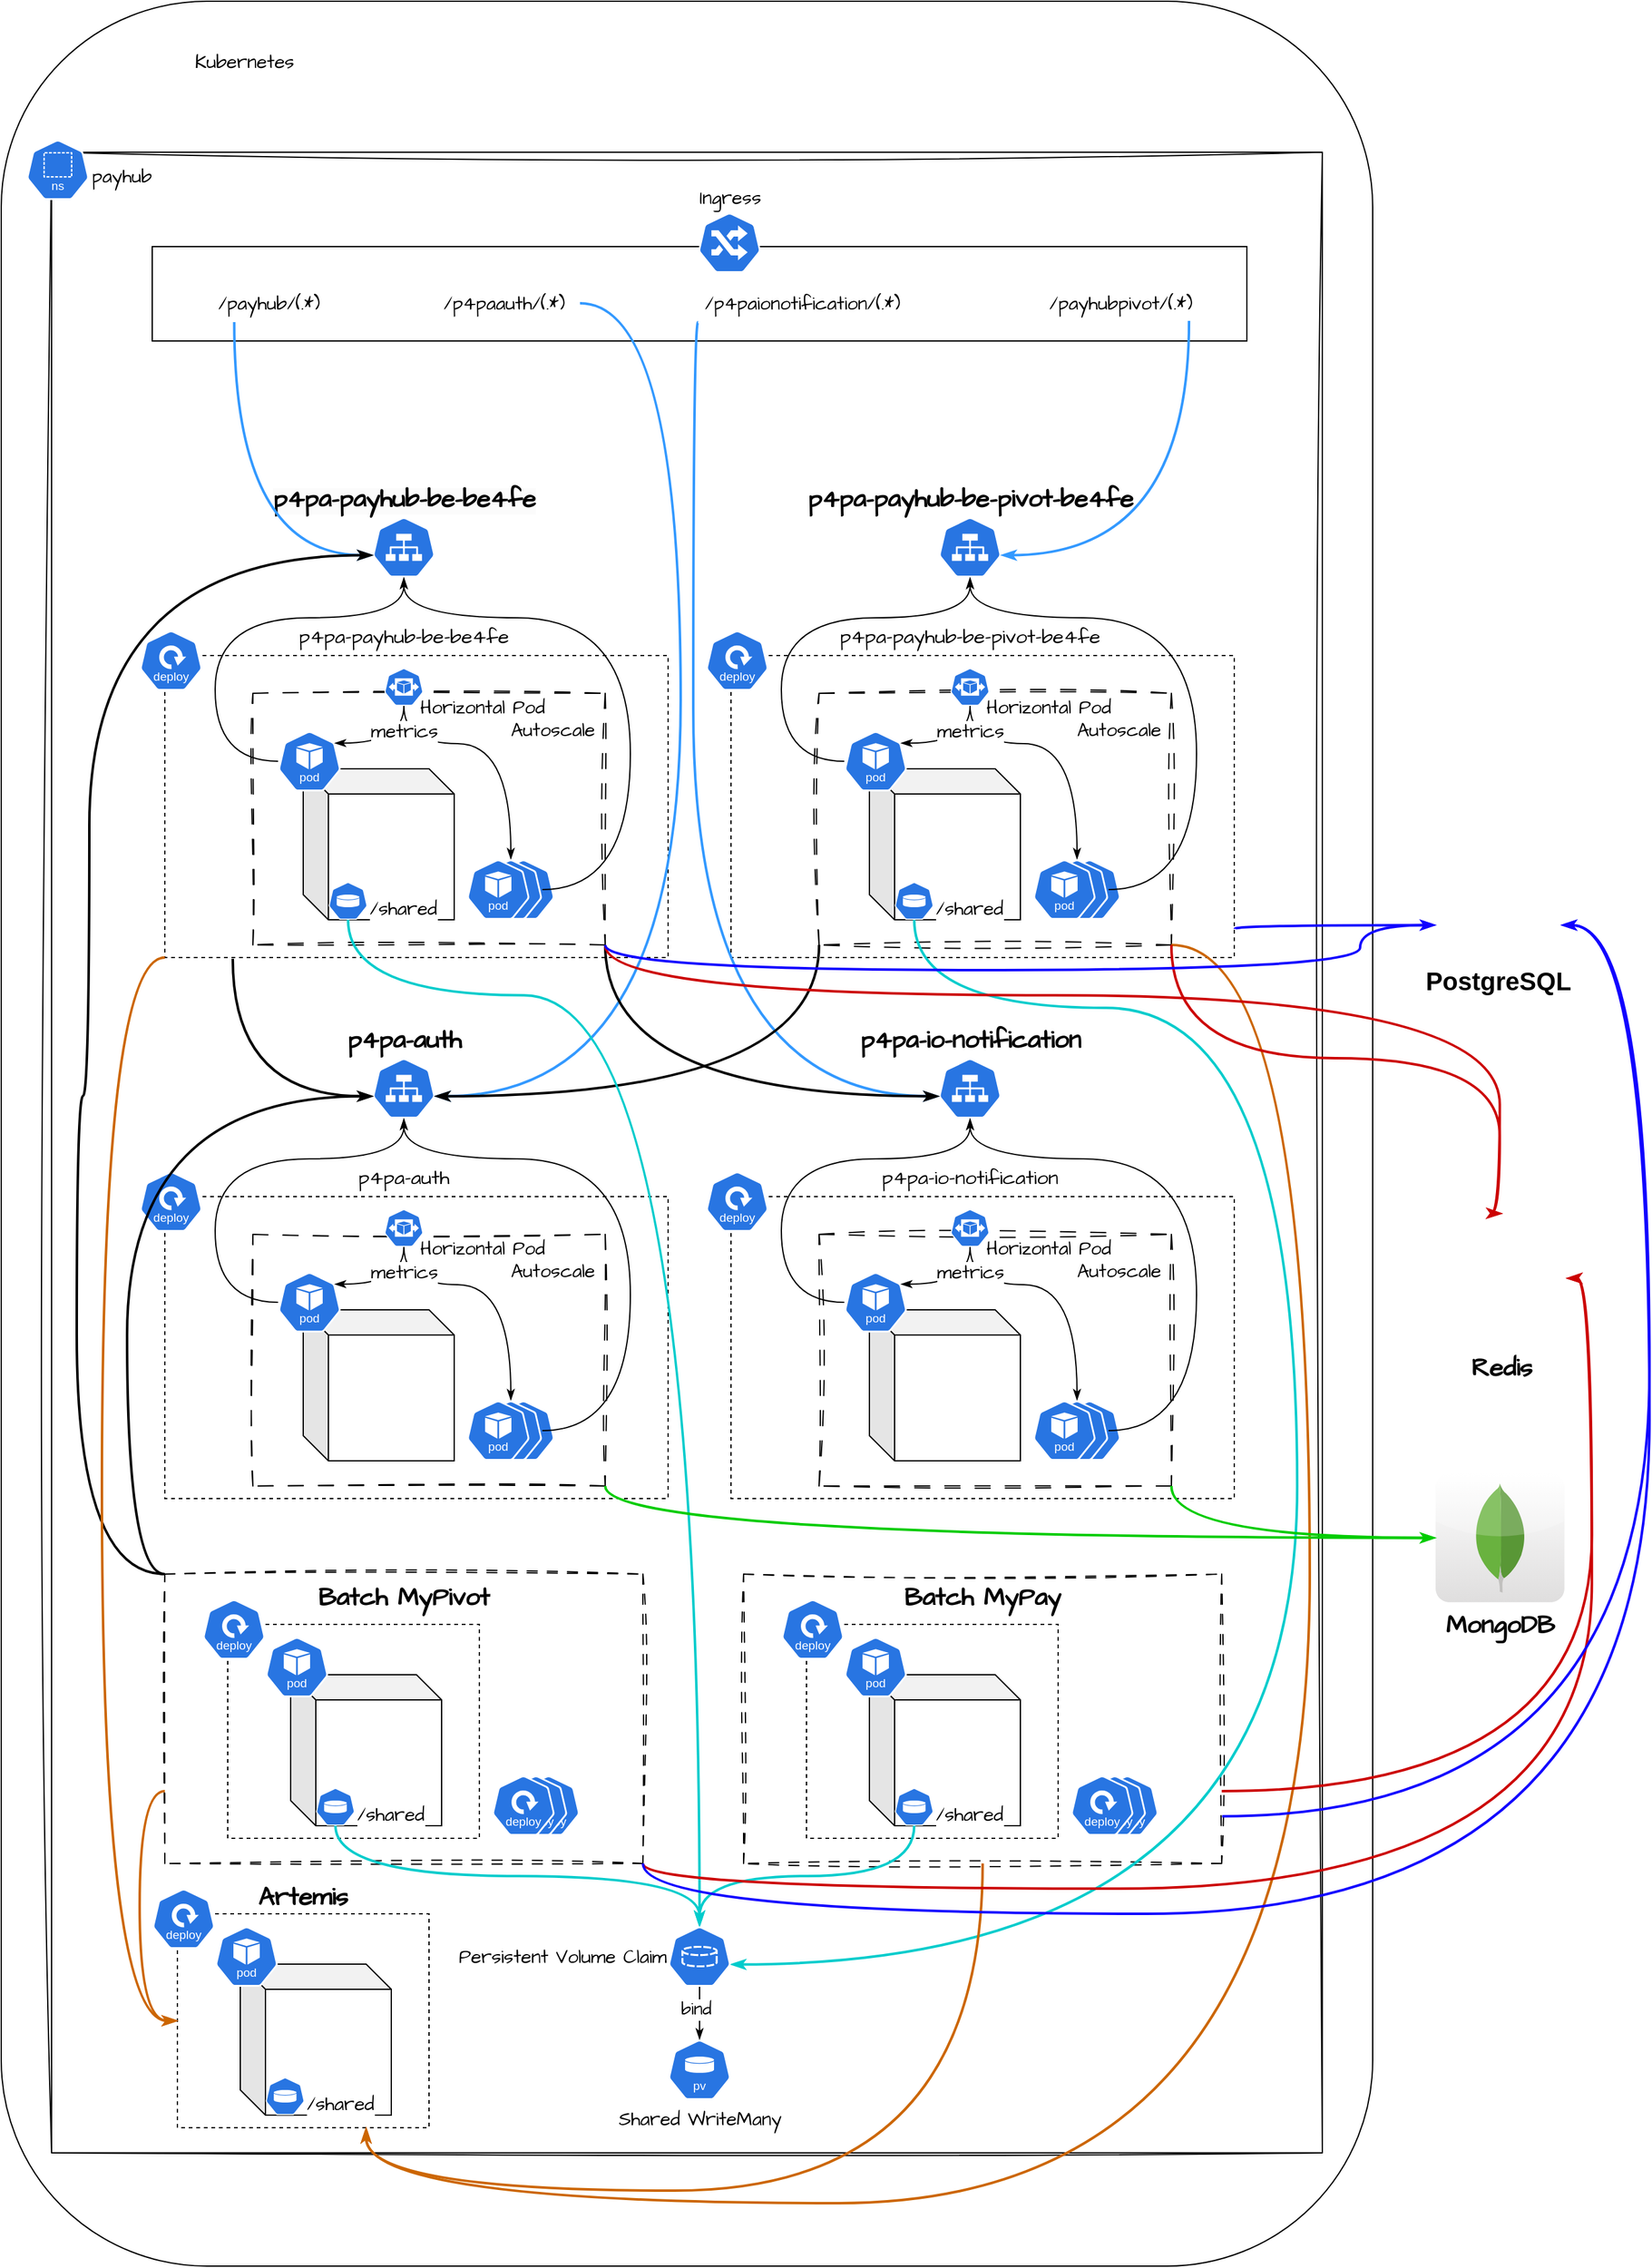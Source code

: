 <mxfile version="24.7.16">
  <diagram name="Pagina-1" id="-3kdqR7RlXZIh85blPJF">
    <mxGraphModel dx="1500" dy="757" grid="1" gridSize="10" guides="1" tooltips="1" connect="1" arrows="1" fold="1" page="1" pageScale="1" pageWidth="827" pageHeight="1169" math="0" shadow="0">
      <root>
        <mxCell id="0" />
        <mxCell id="1" parent="0" />
        <mxCell id="Uu9BYE0EDP3QgABRB0VM-2" value="" style="rounded=1;whiteSpace=wrap;html=1;" vertex="1" parent="1">
          <mxGeometry x="20" y="20" width="1090" height="1800" as="geometry" />
        </mxCell>
        <mxCell id="Uu9BYE0EDP3QgABRB0VM-39" value="" style="rounded=0;whiteSpace=wrap;html=1;strokeColor=default;align=center;verticalAlign=top;fontFamily=Architects Daughter;fontSource=https%3A%2F%2Ffonts.googleapis.com%2Fcss%3Ffamily%3DArchitects%2BDaughter;fontSize=11;fontColor=default;labelBackgroundColor=default;fillColor=default;sketch=1;curveFitting=1;jiggle=2;" vertex="1" parent="1">
          <mxGeometry x="60" y="140" width="1010" height="1590" as="geometry" />
        </mxCell>
        <mxCell id="Uu9BYE0EDP3QgABRB0VM-177" value="" style="rounded=0;whiteSpace=wrap;html=1;strokeColor=default;align=center;verticalAlign=top;fontFamily=Architects Daughter;fontSource=https%3A%2F%2Ffonts.googleapis.com%2Fcss%3Ffamily%3DArchitects%2BDaughter;fontSize=11;fontColor=default;labelBackgroundColor=default;fillColor=default;" vertex="1" parent="1">
          <mxGeometry x="140" y="215" width="870" height="75" as="geometry" />
        </mxCell>
        <mxCell id="Uu9BYE0EDP3QgABRB0VM-9" value="Ingress" style="aspect=fixed;sketch=0;html=1;dashed=0;whitespace=wrap;verticalLabelPosition=top;verticalAlign=bottom;fillColor=#2875E2;strokeColor=#ffffff;points=[[0.005,0.63,0],[0.1,0.2,0],[0.9,0.2,0],[0.5,0,0],[0.995,0.63,0],[0.72,0.99,0],[0.5,1,0],[0.28,0.99,0]];shape=mxgraph.kubernetes.icon2;prIcon=ing;align=center;fontFamily=Architects Daughter;fontSource=https%3A%2F%2Ffonts.googleapis.com%2Fcss%3Ffamily%3DArchitects%2BDaughter;fontSize=15;fontColor=default;labelBackgroundColor=default;labelPosition=center;" vertex="1" parent="1">
          <mxGeometry x="573.83" y="188" width="50" height="48" as="geometry" />
        </mxCell>
        <mxCell id="Uu9BYE0EDP3QgABRB0VM-15" value="Kubernetes" style="shape=image;verticalLabelPosition=middle;labelBackgroundColor=default;verticalAlign=middle;aspect=fixed;imageAspect=0;image=https://www.logo.wine/a/logo/Kubernetes/Kubernetes-Logo.wine.svg;fontFamily=Architects Daughter;fontSource=https%3A%2F%2Ffonts.googleapis.com%2Fcss%3Ffamily%3DArchitects%2BDaughter;fontSize=15;labelPosition=right;align=left;spacingLeft=-28;" vertex="1" parent="1">
          <mxGeometry x="90.0" y="30" width="110" height="73.33" as="geometry" />
        </mxCell>
        <mxCell id="Uu9BYE0EDP3QgABRB0VM-16" value="Shared WriteMany" style="aspect=fixed;sketch=0;html=1;dashed=0;whitespace=wrap;verticalLabelPosition=bottom;verticalAlign=top;fillColor=#2875E2;strokeColor=#ffffff;points=[[0.005,0.63,0],[0.1,0.2,0],[0.9,0.2,0],[0.5,0,0],[0.995,0.63,0],[0.72,0.99,0],[0.5,1,0],[0.28,0.99,0]];shape=mxgraph.kubernetes.icon2;kubernetesLabel=1;prIcon=pv;align=center;fontFamily=Architects Daughter;fontSource=https%3A%2F%2Ffonts.googleapis.com%2Fcss%3Ffamily%3DArchitects%2BDaughter;fontSize=15;fontColor=default;labelBackgroundColor=default;" vertex="1" parent="1">
          <mxGeometry x="550" y="1640" width="50" height="48" as="geometry" />
        </mxCell>
        <mxCell id="Uu9BYE0EDP3QgABRB0VM-38" value="payhub" style="aspect=fixed;sketch=0;html=1;dashed=0;whitespace=wrap;verticalLabelPosition=middle;verticalAlign=middle;fillColor=#2875E2;strokeColor=#ffffff;points=[[0.005,0.63,0],[0.1,0.2,0],[0.9,0.2,0],[0.5,0,0],[0.995,0.63,0],[0.72,0.99,0],[0.5,1,0],[0.28,0.99,0]];shape=mxgraph.kubernetes.icon2;kubernetesLabel=1;prIcon=ns;align=left;fontFamily=Architects Daughter;fontSource=https%3A%2F%2Ffonts.googleapis.com%2Fcss%3Ffamily%3DArchitects%2BDaughter;fontSize=15;fontColor=default;labelBackgroundColor=default;labelPosition=right;spacingBottom=-9;" vertex="1" parent="1">
          <mxGeometry x="40.0" y="130" width="50" height="48" as="geometry" />
        </mxCell>
        <mxCell id="Uu9BYE0EDP3QgABRB0VM-42" value="" style="group" vertex="1" connectable="0" parent="1">
          <mxGeometry x="130" y="430" width="420" height="350" as="geometry" />
        </mxCell>
        <mxCell id="Uu9BYE0EDP3QgABRB0VM-10" value="&lt;span style=&quot;background-color: rgb(251, 251, 251);&quot;&gt;&lt;font style=&quot;font-size: 20px;&quot;&gt;p4pa-payhub-be-be4fe&lt;/font&gt;&lt;/span&gt;" style="aspect=fixed;sketch=0;html=1;dashed=0;whitespace=wrap;verticalLabelPosition=top;verticalAlign=bottom;fillColor=#2875E2;strokeColor=#ffffff;points=[[0.005,0.63,0],[0.1,0.2,0],[0.9,0.2,0],[0.5,0,0],[0.995,0.63,0],[0.72,0.99,0],[0.5,1,0],[0.28,0.99,0]];shape=mxgraph.kubernetes.icon2;prIcon=svc;align=center;fontFamily=Architects Daughter;fontSource=https%3A%2F%2Ffonts.googleapis.com%2Fcss%3Ffamily%3DArchitects%2BDaughter;fontSize=15;fontColor=default;labelBackgroundColor=default;fontStyle=1;labelPosition=center;" vertex="1" parent="Uu9BYE0EDP3QgABRB0VM-42">
          <mxGeometry x="185" width="50" height="48" as="geometry" />
        </mxCell>
        <mxCell id="Uu9BYE0EDP3QgABRB0VM-37" value="p4pa-payhub-be-be4fe" style="group;fontFamily=Architects Daughter;fontSource=https%3A%2F%2Ffonts.googleapis.com%2Fcss%3Ffamily%3DArchitects%2BDaughter;fontSize=16;labelPosition=center;verticalLabelPosition=top;align=center;verticalAlign=bottom;fontStyle=0;spacingBottom=-15;" vertex="1" connectable="0" parent="Uu9BYE0EDP3QgABRB0VM-42">
          <mxGeometry y="90" width="420" height="260" as="geometry" />
        </mxCell>
        <mxCell id="Uu9BYE0EDP3QgABRB0VM-18" value="" style="rounded=0;whiteSpace=wrap;html=1;strokeColor=default;align=center;verticalAlign=top;fontFamily=Architects Daughter;fontSource=https%3A%2F%2Ffonts.googleapis.com%2Fcss%3Ffamily%3DArchitects%2BDaughter;fontSize=15;fontColor=default;labelBackgroundColor=default;fillColor=default;dashed=1;" vertex="1" parent="Uu9BYE0EDP3QgABRB0VM-37">
          <mxGeometry x="20" y="20" width="400" height="240" as="geometry" />
        </mxCell>
        <mxCell id="Uu9BYE0EDP3QgABRB0VM-7" value="" style="aspect=fixed;sketch=0;html=1;dashed=0;whitespace=wrap;verticalLabelPosition=bottom;verticalAlign=top;fillColor=#2875E2;strokeColor=#ffffff;points=[[0.005,0.63,0],[0.1,0.2,0],[0.9,0.2,0],[0.5,0,0],[0.995,0.63,0],[0.72,0.99,0],[0.5,1,0],[0.28,0.99,0]];shape=mxgraph.kubernetes.icon2;kubernetesLabel=1;prIcon=deploy;align=center;fontFamily=Architects Daughter;fontSource=https%3A%2F%2Ffonts.googleapis.com%2Fcss%3Ffamily%3DArchitects%2BDaughter;fontSize=15;fontColor=default;labelBackgroundColor=default;" vertex="1" parent="Uu9BYE0EDP3QgABRB0VM-37">
          <mxGeometry width="50" height="48" as="geometry" />
        </mxCell>
        <mxCell id="Uu9BYE0EDP3QgABRB0VM-36" value="" style="group" vertex="1" connectable="0" parent="Uu9BYE0EDP3QgABRB0VM-37">
          <mxGeometry x="90" y="30" width="280" height="220" as="geometry" />
        </mxCell>
        <mxCell id="Uu9BYE0EDP3QgABRB0VM-24" value="" style="rounded=0;whiteSpace=wrap;html=1;strokeColor=default;align=center;verticalAlign=top;fontFamily=Architects Daughter;fontSource=https%3A%2F%2Ffonts.googleapis.com%2Fcss%3Ffamily%3DArchitects%2BDaughter;fontSize=15;fontColor=default;labelBackgroundColor=default;fillColor=default;sketch=1;curveFitting=1;jiggle=2;dashed=1;dashPattern=12 12;" vertex="1" parent="Uu9BYE0EDP3QgABRB0VM-36">
          <mxGeometry y="20" width="280" height="200" as="geometry" />
        </mxCell>
        <mxCell id="Uu9BYE0EDP3QgABRB0VM-19" value="" style="shape=cube;whiteSpace=wrap;html=1;boundedLbl=1;backgroundOutline=1;darkOpacity=0.05;darkOpacity2=0.1;strokeColor=default;align=center;verticalAlign=top;fontFamily=Architects Daughter;fontSource=https%3A%2F%2Ffonts.googleapis.com%2Fcss%3Ffamily%3DArchitects%2BDaughter;fontSize=15;fontColor=default;labelBackgroundColor=default;fillColor=default;" vertex="1" parent="Uu9BYE0EDP3QgABRB0VM-36">
          <mxGeometry x="40" y="80" width="120" height="120" as="geometry" />
        </mxCell>
        <mxCell id="Uu9BYE0EDP3QgABRB0VM-17" value="&lt;font style=&quot;font-size: 15px;&quot;&gt;/shared&lt;/font&gt;" style="aspect=fixed;sketch=0;html=1;dashed=0;whitespace=wrap;verticalLabelPosition=middle;verticalAlign=middle;fillColor=#2875E2;strokeColor=#ffffff;points=[[0.005,0.63,0],[0.1,0.2,0],[0.9,0.2,0],[0.5,0,0],[0.995,0.63,0],[0.72,0.99,0],[0.5,1,0],[0.28,0.99,0]];shape=mxgraph.kubernetes.icon2;prIcon=vol;align=left;fontFamily=Architects Daughter;fontSource=https%3A%2F%2Ffonts.googleapis.com%2Fcss%3Ffamily%3DArchitects%2BDaughter;fontSize=12;fontColor=default;labelBackgroundColor=default;labelPosition=right;spacingTop=0;spacingBottom=-11;" vertex="1" parent="Uu9BYE0EDP3QgABRB0VM-36">
          <mxGeometry x="60" y="170" width="31.25" height="30" as="geometry" />
        </mxCell>
        <mxCell id="Uu9BYE0EDP3QgABRB0VM-6" value="" style="aspect=fixed;sketch=0;html=1;dashed=0;whitespace=wrap;verticalLabelPosition=bottom;verticalAlign=top;fillColor=#2875E2;strokeColor=#ffffff;points=[[0.005,0.63,0],[0.1,0.2,0],[0.9,0.2,0],[0.5,0,0],[0.995,0.63,0],[0.72,0.99,0],[0.5,1,0],[0.28,0.99,0]];shape=mxgraph.kubernetes.icon2;kubernetesLabel=1;prIcon=pod;align=center;fontFamily=Architects Daughter;fontSource=https%3A%2F%2Ffonts.googleapis.com%2Fcss%3Ffamily%3DArchitects%2BDaughter;fontSize=15;fontColor=default;labelBackgroundColor=default;" vertex="1" parent="Uu9BYE0EDP3QgABRB0VM-36">
          <mxGeometry x="20" y="50" width="50" height="48" as="geometry" />
        </mxCell>
        <mxCell id="Uu9BYE0EDP3QgABRB0VM-21" value="" style="shape=image;verticalLabelPosition=bottom;labelBackgroundColor=default;verticalAlign=top;aspect=fixed;imageAspect=0;image=https://upload.wikimedia.org/wikipedia/commons/thumb/7/79/Spring_Boot.svg/120px-Spring_Boot.svg.png;" vertex="1" parent="Uu9BYE0EDP3QgABRB0VM-36">
          <mxGeometry x="80" y="105" width="70" height="70" as="geometry" />
        </mxCell>
        <mxCell id="Uu9BYE0EDP3QgABRB0VM-5" value="&lt;font style=&quot;font-size: 15px;&quot;&gt;Horizontal Pod&lt;/font&gt;&lt;div&gt;&lt;font style=&quot;font-size: 15px;&quot;&gt;&amp;nbsp; &amp;nbsp; &amp;nbsp; &amp;nbsp; &amp;nbsp; &amp;nbsp; Autoscale&lt;/font&gt;&lt;/div&gt;" style="aspect=fixed;sketch=0;html=1;dashed=0;whitespace=wrap;verticalLabelPosition=bottom;verticalAlign=top;fillColor=#2875E2;strokeColor=#ffffff;points=[[0.005,0.63,0],[0.1,0.2,0],[0.9,0.2,0],[0.5,0,0],[0.995,0.63,0],[0.72,0.99,0],[0.5,1,0],[0.28,0.99,0]];shape=mxgraph.kubernetes.icon2;prIcon=hpa;align=left;fontFamily=Architects Daughter;fontSource=https%3A%2F%2Ffonts.googleapis.com%2Fcss%3Ffamily%3DArchitects%2BDaughter;fontSize=12;fontColor=default;labelBackgroundColor=default;labelPosition=right;spacingTop=-14;spacingLeft=-5;" vertex="1" parent="Uu9BYE0EDP3QgABRB0VM-36">
          <mxGeometry x="104.37" width="31.26" height="30" as="geometry" />
        </mxCell>
        <mxCell id="Uu9BYE0EDP3QgABRB0VM-29" style="edgeStyle=orthogonalEdgeStyle;rounded=0;orthogonalLoop=1;jettySize=auto;html=1;entryX=0.5;entryY=0;entryDx=0;entryDy=0;fontFamily=Architects Daughter;fontSource=https%3A%2F%2Ffonts.googleapis.com%2Fcss%3Ffamily%3DArchitects%2BDaughter;fontSize=11;fontColor=default;labelBackgroundColor=default;strokeColor=default;align=center;verticalAlign=middle;endArrow=classicThin;endFill=1;curved=1;entryPerimeter=0;" edge="1" parent="Uu9BYE0EDP3QgABRB0VM-36" target="Uu9BYE0EDP3QgABRB0VM-33">
          <mxGeometry relative="1" as="geometry">
            <mxPoint x="120" y="30" as="sourcePoint" />
            <mxPoint x="195" y="135" as="targetPoint" />
            <Array as="points">
              <mxPoint x="120" y="60" />
              <mxPoint x="205" y="60" />
            </Array>
          </mxGeometry>
        </mxCell>
        <mxCell id="Uu9BYE0EDP3QgABRB0VM-28" value="&lt;font style=&quot;font-size: 15px;&quot;&gt;metrics&lt;/font&gt;" style="rounded=0;orthogonalLoop=1;jettySize=auto;html=1;exitX=0.5;exitY=1;exitDx=0;exitDy=0;exitPerimeter=0;entryX=0.9;entryY=0.2;entryDx=0;entryDy=0;entryPerimeter=0;fontFamily=Architects Daughter;fontSource=https%3A%2F%2Ffonts.googleapis.com%2Fcss%3Ffamily%3DArchitects%2BDaughter;fontSize=11;fontColor=default;labelBackgroundColor=default;edgeStyle=orthogonalEdgeStyle;curved=1;endArrow=classicThin;endFill=1;" edge="1" parent="Uu9BYE0EDP3QgABRB0VM-36" source="Uu9BYE0EDP3QgABRB0VM-5" target="Uu9BYE0EDP3QgABRB0VM-6">
          <mxGeometry x="-0.527" relative="1" as="geometry">
            <Array as="points">
              <mxPoint x="120" y="60" />
            </Array>
            <mxPoint as="offset" />
          </mxGeometry>
        </mxCell>
        <mxCell id="Uu9BYE0EDP3QgABRB0VM-35" value="" style="group" vertex="1" connectable="0" parent="Uu9BYE0EDP3QgABRB0VM-36">
          <mxGeometry x="170" y="152" width="70" height="48" as="geometry" />
        </mxCell>
        <mxCell id="Uu9BYE0EDP3QgABRB0VM-32" value="" style="aspect=fixed;sketch=0;html=1;dashed=0;whitespace=wrap;verticalLabelPosition=bottom;verticalAlign=top;fillColor=#2875E2;strokeColor=#ffffff;points=[[0.005,0.63,0],[0.1,0.2,0],[0.9,0.2,0],[0.5,0,0],[0.995,0.63,0],[0.72,0.99,0],[0.5,1,0],[0.28,0.99,0]];shape=mxgraph.kubernetes.icon2;kubernetesLabel=1;prIcon=pod;align=center;fontFamily=Architects Daughter;fontSource=https%3A%2F%2Ffonts.googleapis.com%2Fcss%3Ffamily%3DArchitects%2BDaughter;fontSize=11;fontColor=default;labelBackgroundColor=default;" vertex="1" parent="Uu9BYE0EDP3QgABRB0VM-35">
          <mxGeometry x="20" width="50" height="48" as="geometry" />
        </mxCell>
        <mxCell id="Uu9BYE0EDP3QgABRB0VM-33" value="" style="aspect=fixed;sketch=0;html=1;dashed=0;whitespace=wrap;verticalLabelPosition=bottom;verticalAlign=top;fillColor=#2875E2;strokeColor=#ffffff;points=[[0.005,0.63,0],[0.1,0.2,0],[0.9,0.2,0],[0.5,0,0],[0.995,0.63,0],[0.72,0.99,0],[0.5,1,0],[0.28,0.99,0]];shape=mxgraph.kubernetes.icon2;kubernetesLabel=1;prIcon=pod;align=center;fontFamily=Architects Daughter;fontSource=https%3A%2F%2Ffonts.googleapis.com%2Fcss%3Ffamily%3DArchitects%2BDaughter;fontSize=11;fontColor=default;labelBackgroundColor=default;" vertex="1" parent="Uu9BYE0EDP3QgABRB0VM-35">
          <mxGeometry x="10" width="50" height="48" as="geometry" />
        </mxCell>
        <mxCell id="Uu9BYE0EDP3QgABRB0VM-34" value="" style="aspect=fixed;sketch=0;html=1;dashed=0;whitespace=wrap;verticalLabelPosition=bottom;verticalAlign=top;fillColor=#2875E2;strokeColor=#ffffff;points=[[0.005,0.63,0],[0.1,0.2,0],[0.9,0.2,0],[0.5,0,0],[0.995,0.63,0],[0.72,0.99,0],[0.5,1,0],[0.28,0.99,0]];shape=mxgraph.kubernetes.icon2;kubernetesLabel=1;prIcon=pod;align=center;fontFamily=Architects Daughter;fontSource=https%3A%2F%2Ffonts.googleapis.com%2Fcss%3Ffamily%3DArchitects%2BDaughter;fontSize=11;fontColor=default;labelBackgroundColor=default;" vertex="1" parent="Uu9BYE0EDP3QgABRB0VM-35">
          <mxGeometry width="50" height="48" as="geometry" />
        </mxCell>
        <mxCell id="Uu9BYE0EDP3QgABRB0VM-40" style="edgeStyle=orthogonalEdgeStyle;shape=connector;curved=1;rounded=0;orthogonalLoop=1;jettySize=auto;html=1;entryX=0.5;entryY=1;entryDx=0;entryDy=0;entryPerimeter=0;strokeColor=default;align=center;verticalAlign=middle;fontFamily=Architects Daughter;fontSource=https%3A%2F%2Ffonts.googleapis.com%2Fcss%3Ffamily%3DArchitects%2BDaughter;fontSize=11;fontColor=default;labelBackgroundColor=default;endArrow=classicThin;endFill=1;" edge="1" parent="Uu9BYE0EDP3QgABRB0VM-42" source="Uu9BYE0EDP3QgABRB0VM-6" target="Uu9BYE0EDP3QgABRB0VM-10">
          <mxGeometry relative="1" as="geometry">
            <Array as="points">
              <mxPoint x="60" y="194" />
              <mxPoint x="60" y="80" />
              <mxPoint x="210" y="80" />
            </Array>
          </mxGeometry>
        </mxCell>
        <mxCell id="Uu9BYE0EDP3QgABRB0VM-41" style="edgeStyle=orthogonalEdgeStyle;shape=connector;curved=1;rounded=0;orthogonalLoop=1;jettySize=auto;html=1;entryX=0.5;entryY=1;entryDx=0;entryDy=0;entryPerimeter=0;strokeColor=default;align=center;verticalAlign=middle;fontFamily=Architects Daughter;fontSource=https%3A%2F%2Ffonts.googleapis.com%2Fcss%3Ffamily%3DArchitects%2BDaughter;fontSize=11;fontColor=default;labelBackgroundColor=default;endArrow=classicThin;endFill=1;" edge="1" parent="Uu9BYE0EDP3QgABRB0VM-42" source="Uu9BYE0EDP3QgABRB0VM-33" target="Uu9BYE0EDP3QgABRB0VM-10">
          <mxGeometry relative="1" as="geometry">
            <Array as="points">
              <mxPoint x="390" y="296" />
              <mxPoint x="390" y="80" />
              <mxPoint x="210" y="80" />
            </Array>
          </mxGeometry>
        </mxCell>
        <mxCell id="Uu9BYE0EDP3QgABRB0VM-43" value="" style="group" vertex="1" connectable="0" parent="1">
          <mxGeometry x="580" y="430" width="420" height="350" as="geometry" />
        </mxCell>
        <mxCell id="Uu9BYE0EDP3QgABRB0VM-44" value="&lt;font style=&quot;font-size: 20px;&quot;&gt;p4pa-payhub-be-pivot-be4fe&lt;/font&gt;" style="aspect=fixed;sketch=0;html=1;dashed=0;whitespace=wrap;verticalLabelPosition=top;verticalAlign=bottom;fillColor=#2875E2;strokeColor=#ffffff;points=[[0.005,0.63,0],[0.1,0.2,0],[0.9,0.2,0],[0.5,0,0],[0.995,0.63,0],[0.72,0.99,0],[0.5,1,0],[0.28,0.99,0]];shape=mxgraph.kubernetes.icon2;prIcon=svc;align=center;fontFamily=Architects Daughter;fontSource=https%3A%2F%2Ffonts.googleapis.com%2Fcss%3Ffamily%3DArchitects%2BDaughter;fontSize=15;fontColor=default;labelBackgroundColor=default;fontStyle=1;labelPosition=center;" vertex="1" parent="Uu9BYE0EDP3QgABRB0VM-43">
          <mxGeometry x="185" width="50" height="48" as="geometry" />
        </mxCell>
        <mxCell id="Uu9BYE0EDP3QgABRB0VM-45" value="p4pa-payhub-be-pivot-be4fe" style="group;fontFamily=Architects Daughter;fontSource=https%3A%2F%2Ffonts.googleapis.com%2Fcss%3Ffamily%3DArchitects%2BDaughter;fontSize=16;labelPosition=center;verticalLabelPosition=top;align=center;verticalAlign=bottom;fontStyle=0;spacingBottom=-15;" vertex="1" connectable="0" parent="Uu9BYE0EDP3QgABRB0VM-43">
          <mxGeometry y="90" width="420" height="260" as="geometry" />
        </mxCell>
        <mxCell id="Uu9BYE0EDP3QgABRB0VM-46" value="" style="rounded=0;whiteSpace=wrap;html=1;strokeColor=default;align=center;verticalAlign=top;fontFamily=Architects Daughter;fontSource=https%3A%2F%2Ffonts.googleapis.com%2Fcss%3Ffamily%3DArchitects%2BDaughter;fontSize=15;fontColor=default;labelBackgroundColor=default;fillColor=default;dashed=1;" vertex="1" parent="Uu9BYE0EDP3QgABRB0VM-45">
          <mxGeometry x="20" y="20" width="400" height="240" as="geometry" />
        </mxCell>
        <mxCell id="Uu9BYE0EDP3QgABRB0VM-47" value="" style="aspect=fixed;sketch=0;html=1;dashed=0;whitespace=wrap;verticalLabelPosition=bottom;verticalAlign=top;fillColor=#2875E2;strokeColor=#ffffff;points=[[0.005,0.63,0],[0.1,0.2,0],[0.9,0.2,0],[0.5,0,0],[0.995,0.63,0],[0.72,0.99,0],[0.5,1,0],[0.28,0.99,0]];shape=mxgraph.kubernetes.icon2;kubernetesLabel=1;prIcon=deploy;align=center;fontFamily=Architects Daughter;fontSource=https%3A%2F%2Ffonts.googleapis.com%2Fcss%3Ffamily%3DArchitects%2BDaughter;fontSize=15;fontColor=default;labelBackgroundColor=default;" vertex="1" parent="Uu9BYE0EDP3QgABRB0VM-45">
          <mxGeometry width="50" height="48" as="geometry" />
        </mxCell>
        <mxCell id="Uu9BYE0EDP3QgABRB0VM-48" value="" style="group" vertex="1" connectable="0" parent="Uu9BYE0EDP3QgABRB0VM-45">
          <mxGeometry x="90" y="30" width="280" height="220" as="geometry" />
        </mxCell>
        <mxCell id="Uu9BYE0EDP3QgABRB0VM-49" value="" style="rounded=0;whiteSpace=wrap;html=1;strokeColor=default;align=center;verticalAlign=top;fontFamily=Architects Daughter;fontSource=https%3A%2F%2Ffonts.googleapis.com%2Fcss%3Ffamily%3DArchitects%2BDaughter;fontSize=15;fontColor=default;labelBackgroundColor=default;fillColor=default;sketch=1;curveFitting=1;jiggle=2;dashed=1;dashPattern=12 12;" vertex="1" parent="Uu9BYE0EDP3QgABRB0VM-48">
          <mxGeometry y="20" width="280" height="200" as="geometry" />
        </mxCell>
        <mxCell id="Uu9BYE0EDP3QgABRB0VM-50" value="" style="shape=cube;whiteSpace=wrap;html=1;boundedLbl=1;backgroundOutline=1;darkOpacity=0.05;darkOpacity2=0.1;strokeColor=default;align=center;verticalAlign=top;fontFamily=Architects Daughter;fontSource=https%3A%2F%2Ffonts.googleapis.com%2Fcss%3Ffamily%3DArchitects%2BDaughter;fontSize=15;fontColor=default;labelBackgroundColor=default;fillColor=default;" vertex="1" parent="Uu9BYE0EDP3QgABRB0VM-48">
          <mxGeometry x="40" y="80" width="120" height="120" as="geometry" />
        </mxCell>
        <mxCell id="Uu9BYE0EDP3QgABRB0VM-51" value="&lt;font style=&quot;font-size: 15px;&quot;&gt;/shared&lt;/font&gt;" style="aspect=fixed;sketch=0;html=1;dashed=0;whitespace=wrap;verticalLabelPosition=middle;verticalAlign=middle;fillColor=#2875E2;strokeColor=#ffffff;points=[[0.005,0.63,0],[0.1,0.2,0],[0.9,0.2,0],[0.5,0,0],[0.995,0.63,0],[0.72,0.99,0],[0.5,1,0],[0.28,0.99,0]];shape=mxgraph.kubernetes.icon2;prIcon=vol;align=left;fontFamily=Architects Daughter;fontSource=https%3A%2F%2Ffonts.googleapis.com%2Fcss%3Ffamily%3DArchitects%2BDaughter;fontSize=12;fontColor=default;labelBackgroundColor=default;labelPosition=right;spacingTop=0;spacingBottom=-11;" vertex="1" parent="Uu9BYE0EDP3QgABRB0VM-48">
          <mxGeometry x="60" y="170" width="31.25" height="30" as="geometry" />
        </mxCell>
        <mxCell id="Uu9BYE0EDP3QgABRB0VM-52" value="" style="aspect=fixed;sketch=0;html=1;dashed=0;whitespace=wrap;verticalLabelPosition=bottom;verticalAlign=top;fillColor=#2875E2;strokeColor=#ffffff;points=[[0.005,0.63,0],[0.1,0.2,0],[0.9,0.2,0],[0.5,0,0],[0.995,0.63,0],[0.72,0.99,0],[0.5,1,0],[0.28,0.99,0]];shape=mxgraph.kubernetes.icon2;kubernetesLabel=1;prIcon=pod;align=center;fontFamily=Architects Daughter;fontSource=https%3A%2F%2Ffonts.googleapis.com%2Fcss%3Ffamily%3DArchitects%2BDaughter;fontSize=15;fontColor=default;labelBackgroundColor=default;" vertex="1" parent="Uu9BYE0EDP3QgABRB0VM-48">
          <mxGeometry x="20" y="50" width="50" height="48" as="geometry" />
        </mxCell>
        <mxCell id="Uu9BYE0EDP3QgABRB0VM-53" value="" style="shape=image;verticalLabelPosition=bottom;labelBackgroundColor=default;verticalAlign=top;aspect=fixed;imageAspect=0;image=https://upload.wikimedia.org/wikipedia/commons/thumb/7/79/Spring_Boot.svg/120px-Spring_Boot.svg.png;" vertex="1" parent="Uu9BYE0EDP3QgABRB0VM-48">
          <mxGeometry x="80" y="105" width="70" height="70" as="geometry" />
        </mxCell>
        <mxCell id="Uu9BYE0EDP3QgABRB0VM-54" value="&lt;font style=&quot;font-size: 15px;&quot;&gt;Horizontal Pod&lt;br&gt;&lt;/font&gt;&lt;div&gt;&lt;font style=&quot;font-size: 15px;&quot;&gt;&amp;nbsp; &amp;nbsp; &amp;nbsp; &amp;nbsp; &amp;nbsp; &amp;nbsp; Autoscale&lt;/font&gt;&lt;/div&gt;" style="aspect=fixed;sketch=0;html=1;dashed=0;whitespace=wrap;verticalLabelPosition=bottom;verticalAlign=top;fillColor=#2875E2;strokeColor=#ffffff;points=[[0.005,0.63,0],[0.1,0.2,0],[0.9,0.2,0],[0.5,0,0],[0.995,0.63,0],[0.72,0.99,0],[0.5,1,0],[0.28,0.99,0]];shape=mxgraph.kubernetes.icon2;prIcon=hpa;align=left;fontFamily=Architects Daughter;fontSource=https%3A%2F%2Ffonts.googleapis.com%2Fcss%3Ffamily%3DArchitects%2BDaughter;fontSize=12;fontColor=default;labelBackgroundColor=default;labelPosition=right;spacingTop=-14;spacingLeft=-5;" vertex="1" parent="Uu9BYE0EDP3QgABRB0VM-48">
          <mxGeometry x="104.37" width="31.26" height="30" as="geometry" />
        </mxCell>
        <mxCell id="Uu9BYE0EDP3QgABRB0VM-55" style="edgeStyle=orthogonalEdgeStyle;rounded=0;orthogonalLoop=1;jettySize=auto;html=1;entryX=0.5;entryY=0;entryDx=0;entryDy=0;fontFamily=Architects Daughter;fontSource=https%3A%2F%2Ffonts.googleapis.com%2Fcss%3Ffamily%3DArchitects%2BDaughter;fontSize=11;fontColor=default;labelBackgroundColor=default;strokeColor=default;align=center;verticalAlign=middle;endArrow=classicThin;endFill=1;curved=1;entryPerimeter=0;" edge="1" parent="Uu9BYE0EDP3QgABRB0VM-48" target="Uu9BYE0EDP3QgABRB0VM-59">
          <mxGeometry relative="1" as="geometry">
            <mxPoint x="120" y="30" as="sourcePoint" />
            <mxPoint x="195" y="135" as="targetPoint" />
            <Array as="points">
              <mxPoint x="120" y="60" />
              <mxPoint x="205" y="60" />
            </Array>
          </mxGeometry>
        </mxCell>
        <mxCell id="Uu9BYE0EDP3QgABRB0VM-56" value="&lt;font style=&quot;font-size: 15px;&quot;&gt;metrics&lt;/font&gt;" style="rounded=0;orthogonalLoop=1;jettySize=auto;html=1;exitX=0.5;exitY=1;exitDx=0;exitDy=0;exitPerimeter=0;entryX=0.9;entryY=0.2;entryDx=0;entryDy=0;entryPerimeter=0;fontFamily=Architects Daughter;fontSource=https%3A%2F%2Ffonts.googleapis.com%2Fcss%3Ffamily%3DArchitects%2BDaughter;fontSize=11;fontColor=default;labelBackgroundColor=default;edgeStyle=orthogonalEdgeStyle;curved=1;endArrow=classicThin;endFill=1;" edge="1" parent="Uu9BYE0EDP3QgABRB0VM-48" source="Uu9BYE0EDP3QgABRB0VM-54" target="Uu9BYE0EDP3QgABRB0VM-52">
          <mxGeometry x="-0.527" relative="1" as="geometry">
            <Array as="points">
              <mxPoint x="120" y="60" />
            </Array>
            <mxPoint as="offset" />
          </mxGeometry>
        </mxCell>
        <mxCell id="Uu9BYE0EDP3QgABRB0VM-57" value="" style="group" vertex="1" connectable="0" parent="Uu9BYE0EDP3QgABRB0VM-48">
          <mxGeometry x="170" y="152" width="70" height="48" as="geometry" />
        </mxCell>
        <mxCell id="Uu9BYE0EDP3QgABRB0VM-58" value="" style="aspect=fixed;sketch=0;html=1;dashed=0;whitespace=wrap;verticalLabelPosition=bottom;verticalAlign=top;fillColor=#2875E2;strokeColor=#ffffff;points=[[0.005,0.63,0],[0.1,0.2,0],[0.9,0.2,0],[0.5,0,0],[0.995,0.63,0],[0.72,0.99,0],[0.5,1,0],[0.28,0.99,0]];shape=mxgraph.kubernetes.icon2;kubernetesLabel=1;prIcon=pod;align=center;fontFamily=Architects Daughter;fontSource=https%3A%2F%2Ffonts.googleapis.com%2Fcss%3Ffamily%3DArchitects%2BDaughter;fontSize=11;fontColor=default;labelBackgroundColor=default;" vertex="1" parent="Uu9BYE0EDP3QgABRB0VM-57">
          <mxGeometry x="20" width="50" height="48" as="geometry" />
        </mxCell>
        <mxCell id="Uu9BYE0EDP3QgABRB0VM-59" value="" style="aspect=fixed;sketch=0;html=1;dashed=0;whitespace=wrap;verticalLabelPosition=bottom;verticalAlign=top;fillColor=#2875E2;strokeColor=#ffffff;points=[[0.005,0.63,0],[0.1,0.2,0],[0.9,0.2,0],[0.5,0,0],[0.995,0.63,0],[0.72,0.99,0],[0.5,1,0],[0.28,0.99,0]];shape=mxgraph.kubernetes.icon2;kubernetesLabel=1;prIcon=pod;align=center;fontFamily=Architects Daughter;fontSource=https%3A%2F%2Ffonts.googleapis.com%2Fcss%3Ffamily%3DArchitects%2BDaughter;fontSize=11;fontColor=default;labelBackgroundColor=default;" vertex="1" parent="Uu9BYE0EDP3QgABRB0VM-57">
          <mxGeometry x="10" width="50" height="48" as="geometry" />
        </mxCell>
        <mxCell id="Uu9BYE0EDP3QgABRB0VM-60" value="" style="aspect=fixed;sketch=0;html=1;dashed=0;whitespace=wrap;verticalLabelPosition=bottom;verticalAlign=top;fillColor=#2875E2;strokeColor=#ffffff;points=[[0.005,0.63,0],[0.1,0.2,0],[0.9,0.2,0],[0.5,0,0],[0.995,0.63,0],[0.72,0.99,0],[0.5,1,0],[0.28,0.99,0]];shape=mxgraph.kubernetes.icon2;kubernetesLabel=1;prIcon=pod;align=center;fontFamily=Architects Daughter;fontSource=https%3A%2F%2Ffonts.googleapis.com%2Fcss%3Ffamily%3DArchitects%2BDaughter;fontSize=11;fontColor=default;labelBackgroundColor=default;" vertex="1" parent="Uu9BYE0EDP3QgABRB0VM-57">
          <mxGeometry width="50" height="48" as="geometry" />
        </mxCell>
        <mxCell id="Uu9BYE0EDP3QgABRB0VM-61" style="edgeStyle=orthogonalEdgeStyle;shape=connector;curved=1;rounded=0;orthogonalLoop=1;jettySize=auto;html=1;entryX=0.5;entryY=1;entryDx=0;entryDy=0;entryPerimeter=0;strokeColor=default;align=center;verticalAlign=middle;fontFamily=Architects Daughter;fontSource=https%3A%2F%2Ffonts.googleapis.com%2Fcss%3Ffamily%3DArchitects%2BDaughter;fontSize=11;fontColor=default;labelBackgroundColor=default;endArrow=classicThin;endFill=1;" edge="1" parent="Uu9BYE0EDP3QgABRB0VM-43" source="Uu9BYE0EDP3QgABRB0VM-52" target="Uu9BYE0EDP3QgABRB0VM-44">
          <mxGeometry relative="1" as="geometry">
            <Array as="points">
              <mxPoint x="60" y="194" />
              <mxPoint x="60" y="80" />
              <mxPoint x="210" y="80" />
            </Array>
          </mxGeometry>
        </mxCell>
        <mxCell id="Uu9BYE0EDP3QgABRB0VM-62" style="edgeStyle=orthogonalEdgeStyle;shape=connector;curved=1;rounded=0;orthogonalLoop=1;jettySize=auto;html=1;entryX=0.5;entryY=1;entryDx=0;entryDy=0;entryPerimeter=0;strokeColor=default;align=center;verticalAlign=middle;fontFamily=Architects Daughter;fontSource=https%3A%2F%2Ffonts.googleapis.com%2Fcss%3Ffamily%3DArchitects%2BDaughter;fontSize=11;fontColor=default;labelBackgroundColor=default;endArrow=classicThin;endFill=1;" edge="1" parent="Uu9BYE0EDP3QgABRB0VM-43" source="Uu9BYE0EDP3QgABRB0VM-59" target="Uu9BYE0EDP3QgABRB0VM-44">
          <mxGeometry relative="1" as="geometry">
            <Array as="points">
              <mxPoint x="390" y="296" />
              <mxPoint x="390" y="80" />
              <mxPoint x="210" y="80" />
            </Array>
          </mxGeometry>
        </mxCell>
        <mxCell id="Uu9BYE0EDP3QgABRB0VM-83" value="" style="group" vertex="1" connectable="0" parent="1">
          <mxGeometry x="130" y="860" width="420" height="350" as="geometry" />
        </mxCell>
        <mxCell id="Uu9BYE0EDP3QgABRB0VM-84" value="&lt;font style=&quot;font-size: 20px;&quot;&gt;p4pa-auth&lt;/font&gt;" style="aspect=fixed;sketch=0;html=1;dashed=0;whitespace=wrap;verticalLabelPosition=top;verticalAlign=bottom;fillColor=#2875E2;strokeColor=#ffffff;points=[[0.005,0.63,0],[0.1,0.2,0],[0.9,0.2,0],[0.5,0,0],[0.995,0.63,0],[0.72,0.99,0],[0.5,1,0],[0.28,0.99,0]];shape=mxgraph.kubernetes.icon2;prIcon=svc;align=center;fontFamily=Architects Daughter;fontSource=https%3A%2F%2Ffonts.googleapis.com%2Fcss%3Ffamily%3DArchitects%2BDaughter;fontSize=15;fontColor=default;labelBackgroundColor=default;fontStyle=1;labelPosition=center;" vertex="1" parent="Uu9BYE0EDP3QgABRB0VM-83">
          <mxGeometry x="185" width="50" height="48" as="geometry" />
        </mxCell>
        <mxCell id="Uu9BYE0EDP3QgABRB0VM-85" value="p4pa-auth" style="group;fontFamily=Architects Daughter;fontSource=https%3A%2F%2Ffonts.googleapis.com%2Fcss%3Ffamily%3DArchitects%2BDaughter;fontSize=16;labelPosition=center;verticalLabelPosition=top;align=center;verticalAlign=bottom;fontStyle=0;spacingBottom=-15;" vertex="1" connectable="0" parent="Uu9BYE0EDP3QgABRB0VM-83">
          <mxGeometry y="90" width="420" height="260" as="geometry" />
        </mxCell>
        <mxCell id="Uu9BYE0EDP3QgABRB0VM-86" value="" style="rounded=0;whiteSpace=wrap;html=1;strokeColor=default;align=center;verticalAlign=top;fontFamily=Architects Daughter;fontSource=https%3A%2F%2Ffonts.googleapis.com%2Fcss%3Ffamily%3DArchitects%2BDaughter;fontSize=15;fontColor=default;labelBackgroundColor=default;fillColor=default;dashed=1;" vertex="1" parent="Uu9BYE0EDP3QgABRB0VM-85">
          <mxGeometry x="20" y="20" width="400" height="240" as="geometry" />
        </mxCell>
        <mxCell id="Uu9BYE0EDP3QgABRB0VM-87" value="" style="aspect=fixed;sketch=0;html=1;dashed=0;whitespace=wrap;verticalLabelPosition=bottom;verticalAlign=top;fillColor=#2875E2;strokeColor=#ffffff;points=[[0.005,0.63,0],[0.1,0.2,0],[0.9,0.2,0],[0.5,0,0],[0.995,0.63,0],[0.72,0.99,0],[0.5,1,0],[0.28,0.99,0]];shape=mxgraph.kubernetes.icon2;kubernetesLabel=1;prIcon=deploy;align=center;fontFamily=Architects Daughter;fontSource=https%3A%2F%2Ffonts.googleapis.com%2Fcss%3Ffamily%3DArchitects%2BDaughter;fontSize=15;fontColor=default;labelBackgroundColor=default;" vertex="1" parent="Uu9BYE0EDP3QgABRB0VM-85">
          <mxGeometry width="50" height="48" as="geometry" />
        </mxCell>
        <mxCell id="Uu9BYE0EDP3QgABRB0VM-88" value="" style="group" vertex="1" connectable="0" parent="Uu9BYE0EDP3QgABRB0VM-85">
          <mxGeometry x="90" y="30" width="280" height="220" as="geometry" />
        </mxCell>
        <mxCell id="Uu9BYE0EDP3QgABRB0VM-89" value="" style="rounded=0;whiteSpace=wrap;html=1;strokeColor=default;align=center;verticalAlign=top;fontFamily=Architects Daughter;fontSource=https%3A%2F%2Ffonts.googleapis.com%2Fcss%3Ffamily%3DArchitects%2BDaughter;fontSize=15;fontColor=default;labelBackgroundColor=default;fillColor=default;sketch=1;curveFitting=1;jiggle=2;dashed=1;dashPattern=12 12;" vertex="1" parent="Uu9BYE0EDP3QgABRB0VM-88">
          <mxGeometry y="20" width="280" height="200" as="geometry" />
        </mxCell>
        <mxCell id="Uu9BYE0EDP3QgABRB0VM-90" value="" style="shape=cube;whiteSpace=wrap;html=1;boundedLbl=1;backgroundOutline=1;darkOpacity=0.05;darkOpacity2=0.1;strokeColor=default;align=center;verticalAlign=top;fontFamily=Architects Daughter;fontSource=https%3A%2F%2Ffonts.googleapis.com%2Fcss%3Ffamily%3DArchitects%2BDaughter;fontSize=15;fontColor=default;labelBackgroundColor=default;fillColor=default;" vertex="1" parent="Uu9BYE0EDP3QgABRB0VM-88">
          <mxGeometry x="40" y="80" width="120" height="120" as="geometry" />
        </mxCell>
        <mxCell id="Uu9BYE0EDP3QgABRB0VM-92" value="" style="aspect=fixed;sketch=0;html=1;dashed=0;whitespace=wrap;verticalLabelPosition=bottom;verticalAlign=top;fillColor=#2875E2;strokeColor=#ffffff;points=[[0.005,0.63,0],[0.1,0.2,0],[0.9,0.2,0],[0.5,0,0],[0.995,0.63,0],[0.72,0.99,0],[0.5,1,0],[0.28,0.99,0]];shape=mxgraph.kubernetes.icon2;kubernetesLabel=1;prIcon=pod;align=center;fontFamily=Architects Daughter;fontSource=https%3A%2F%2Ffonts.googleapis.com%2Fcss%3Ffamily%3DArchitects%2BDaughter;fontSize=15;fontColor=default;labelBackgroundColor=default;" vertex="1" parent="Uu9BYE0EDP3QgABRB0VM-88">
          <mxGeometry x="20" y="50" width="50" height="48" as="geometry" />
        </mxCell>
        <mxCell id="Uu9BYE0EDP3QgABRB0VM-93" value="" style="shape=image;verticalLabelPosition=bottom;labelBackgroundColor=default;verticalAlign=top;aspect=fixed;imageAspect=0;image=https://upload.wikimedia.org/wikipedia/commons/thumb/7/79/Spring_Boot.svg/120px-Spring_Boot.svg.png;" vertex="1" parent="Uu9BYE0EDP3QgABRB0VM-88">
          <mxGeometry x="75" y="115" width="70" height="70" as="geometry" />
        </mxCell>
        <mxCell id="Uu9BYE0EDP3QgABRB0VM-94" value="&lt;font style=&quot;font-size: 15px;&quot;&gt;Horizontal Pod&lt;br&gt;&lt;/font&gt;&lt;div&gt;&lt;font style=&quot;font-size: 15px;&quot;&gt;&amp;nbsp; &amp;nbsp; &amp;nbsp; &amp;nbsp; &amp;nbsp; &amp;nbsp; Autoscale&lt;/font&gt;&lt;/div&gt;" style="aspect=fixed;sketch=0;html=1;dashed=0;whitespace=wrap;verticalLabelPosition=bottom;verticalAlign=top;fillColor=#2875E2;strokeColor=#ffffff;points=[[0.005,0.63,0],[0.1,0.2,0],[0.9,0.2,0],[0.5,0,0],[0.995,0.63,0],[0.72,0.99,0],[0.5,1,0],[0.28,0.99,0]];shape=mxgraph.kubernetes.icon2;prIcon=hpa;align=left;fontFamily=Architects Daughter;fontSource=https%3A%2F%2Ffonts.googleapis.com%2Fcss%3Ffamily%3DArchitects%2BDaughter;fontSize=12;fontColor=default;labelBackgroundColor=default;labelPosition=right;spacingTop=-14;spacingLeft=-5;" vertex="1" parent="Uu9BYE0EDP3QgABRB0VM-88">
          <mxGeometry x="104.37" width="31.26" height="30" as="geometry" />
        </mxCell>
        <mxCell id="Uu9BYE0EDP3QgABRB0VM-95" style="edgeStyle=orthogonalEdgeStyle;rounded=0;orthogonalLoop=1;jettySize=auto;html=1;entryX=0.5;entryY=0;entryDx=0;entryDy=0;fontFamily=Architects Daughter;fontSource=https%3A%2F%2Ffonts.googleapis.com%2Fcss%3Ffamily%3DArchitects%2BDaughter;fontSize=11;fontColor=default;labelBackgroundColor=default;strokeColor=default;align=center;verticalAlign=middle;endArrow=classicThin;endFill=1;curved=1;entryPerimeter=0;" edge="1" parent="Uu9BYE0EDP3QgABRB0VM-88" target="Uu9BYE0EDP3QgABRB0VM-99">
          <mxGeometry relative="1" as="geometry">
            <mxPoint x="120" y="30" as="sourcePoint" />
            <mxPoint x="195" y="135" as="targetPoint" />
            <Array as="points">
              <mxPoint x="120" y="60" />
              <mxPoint x="205" y="60" />
            </Array>
          </mxGeometry>
        </mxCell>
        <mxCell id="Uu9BYE0EDP3QgABRB0VM-96" value="&lt;font style=&quot;font-size: 15px;&quot;&gt;metrics&lt;/font&gt;" style="rounded=0;orthogonalLoop=1;jettySize=auto;html=1;exitX=0.5;exitY=1;exitDx=0;exitDy=0;exitPerimeter=0;entryX=0.9;entryY=0.2;entryDx=0;entryDy=0;entryPerimeter=0;fontFamily=Architects Daughter;fontSource=https%3A%2F%2Ffonts.googleapis.com%2Fcss%3Ffamily%3DArchitects%2BDaughter;fontSize=11;fontColor=default;labelBackgroundColor=default;edgeStyle=orthogonalEdgeStyle;curved=1;endArrow=classicThin;endFill=1;" edge="1" parent="Uu9BYE0EDP3QgABRB0VM-88" source="Uu9BYE0EDP3QgABRB0VM-94" target="Uu9BYE0EDP3QgABRB0VM-92">
          <mxGeometry x="-0.527" relative="1" as="geometry">
            <Array as="points">
              <mxPoint x="120" y="60" />
            </Array>
            <mxPoint as="offset" />
          </mxGeometry>
        </mxCell>
        <mxCell id="Uu9BYE0EDP3QgABRB0VM-97" value="" style="group" vertex="1" connectable="0" parent="Uu9BYE0EDP3QgABRB0VM-88">
          <mxGeometry x="170" y="152" width="70" height="48" as="geometry" />
        </mxCell>
        <mxCell id="Uu9BYE0EDP3QgABRB0VM-98" value="" style="aspect=fixed;sketch=0;html=1;dashed=0;whitespace=wrap;verticalLabelPosition=bottom;verticalAlign=top;fillColor=#2875E2;strokeColor=#ffffff;points=[[0.005,0.63,0],[0.1,0.2,0],[0.9,0.2,0],[0.5,0,0],[0.995,0.63,0],[0.72,0.99,0],[0.5,1,0],[0.28,0.99,0]];shape=mxgraph.kubernetes.icon2;kubernetesLabel=1;prIcon=pod;align=center;fontFamily=Architects Daughter;fontSource=https%3A%2F%2Ffonts.googleapis.com%2Fcss%3Ffamily%3DArchitects%2BDaughter;fontSize=11;fontColor=default;labelBackgroundColor=default;" vertex="1" parent="Uu9BYE0EDP3QgABRB0VM-97">
          <mxGeometry x="20" width="50" height="48" as="geometry" />
        </mxCell>
        <mxCell id="Uu9BYE0EDP3QgABRB0VM-99" value="" style="aspect=fixed;sketch=0;html=1;dashed=0;whitespace=wrap;verticalLabelPosition=bottom;verticalAlign=top;fillColor=#2875E2;strokeColor=#ffffff;points=[[0.005,0.63,0],[0.1,0.2,0],[0.9,0.2,0],[0.5,0,0],[0.995,0.63,0],[0.72,0.99,0],[0.5,1,0],[0.28,0.99,0]];shape=mxgraph.kubernetes.icon2;kubernetesLabel=1;prIcon=pod;align=center;fontFamily=Architects Daughter;fontSource=https%3A%2F%2Ffonts.googleapis.com%2Fcss%3Ffamily%3DArchitects%2BDaughter;fontSize=11;fontColor=default;labelBackgroundColor=default;" vertex="1" parent="Uu9BYE0EDP3QgABRB0VM-97">
          <mxGeometry x="10" width="50" height="48" as="geometry" />
        </mxCell>
        <mxCell id="Uu9BYE0EDP3QgABRB0VM-100" value="" style="aspect=fixed;sketch=0;html=1;dashed=0;whitespace=wrap;verticalLabelPosition=bottom;verticalAlign=top;fillColor=#2875E2;strokeColor=#ffffff;points=[[0.005,0.63,0],[0.1,0.2,0],[0.9,0.2,0],[0.5,0,0],[0.995,0.63,0],[0.72,0.99,0],[0.5,1,0],[0.28,0.99,0]];shape=mxgraph.kubernetes.icon2;kubernetesLabel=1;prIcon=pod;align=center;fontFamily=Architects Daughter;fontSource=https%3A%2F%2Ffonts.googleapis.com%2Fcss%3Ffamily%3DArchitects%2BDaughter;fontSize=11;fontColor=default;labelBackgroundColor=default;" vertex="1" parent="Uu9BYE0EDP3QgABRB0VM-97">
          <mxGeometry width="50" height="48" as="geometry" />
        </mxCell>
        <mxCell id="Uu9BYE0EDP3QgABRB0VM-101" style="edgeStyle=orthogonalEdgeStyle;shape=connector;curved=1;rounded=0;orthogonalLoop=1;jettySize=auto;html=1;entryX=0.5;entryY=1;entryDx=0;entryDy=0;entryPerimeter=0;strokeColor=default;align=center;verticalAlign=middle;fontFamily=Architects Daughter;fontSource=https%3A%2F%2Ffonts.googleapis.com%2Fcss%3Ffamily%3DArchitects%2BDaughter;fontSize=11;fontColor=default;labelBackgroundColor=default;endArrow=classicThin;endFill=1;" edge="1" parent="Uu9BYE0EDP3QgABRB0VM-83" source="Uu9BYE0EDP3QgABRB0VM-92" target="Uu9BYE0EDP3QgABRB0VM-84">
          <mxGeometry relative="1" as="geometry">
            <Array as="points">
              <mxPoint x="60" y="194" />
              <mxPoint x="60" y="80" />
              <mxPoint x="210" y="80" />
            </Array>
          </mxGeometry>
        </mxCell>
        <mxCell id="Uu9BYE0EDP3QgABRB0VM-102" style="edgeStyle=orthogonalEdgeStyle;shape=connector;curved=1;rounded=0;orthogonalLoop=1;jettySize=auto;html=1;entryX=0.5;entryY=1;entryDx=0;entryDy=0;entryPerimeter=0;strokeColor=default;align=center;verticalAlign=middle;fontFamily=Architects Daughter;fontSource=https%3A%2F%2Ffonts.googleapis.com%2Fcss%3Ffamily%3DArchitects%2BDaughter;fontSize=11;fontColor=default;labelBackgroundColor=default;endArrow=classicThin;endFill=1;" edge="1" parent="Uu9BYE0EDP3QgABRB0VM-83" source="Uu9BYE0EDP3QgABRB0VM-99" target="Uu9BYE0EDP3QgABRB0VM-84">
          <mxGeometry relative="1" as="geometry">
            <Array as="points">
              <mxPoint x="390" y="296" />
              <mxPoint x="390" y="80" />
              <mxPoint x="210" y="80" />
            </Array>
          </mxGeometry>
        </mxCell>
        <mxCell id="Uu9BYE0EDP3QgABRB0VM-103" value="" style="group" vertex="1" connectable="0" parent="1">
          <mxGeometry x="580" y="860" width="420" height="350" as="geometry" />
        </mxCell>
        <mxCell id="Uu9BYE0EDP3QgABRB0VM-104" value="&lt;font style=&quot;font-size: 20px;&quot;&gt;p4pa-io-notification&lt;/font&gt;" style="aspect=fixed;sketch=0;html=1;dashed=0;whitespace=wrap;verticalLabelPosition=top;verticalAlign=bottom;fillColor=#2875E2;strokeColor=#ffffff;points=[[0.005,0.63,0],[0.1,0.2,0],[0.9,0.2,0],[0.5,0,0],[0.995,0.63,0],[0.72,0.99,0],[0.5,1,0],[0.28,0.99,0]];shape=mxgraph.kubernetes.icon2;prIcon=svc;align=center;fontFamily=Architects Daughter;fontSource=https%3A%2F%2Ffonts.googleapis.com%2Fcss%3Ffamily%3DArchitects%2BDaughter;fontSize=15;fontColor=default;labelBackgroundColor=default;fontStyle=1;labelPosition=center;" vertex="1" parent="Uu9BYE0EDP3QgABRB0VM-103">
          <mxGeometry x="185" width="50" height="48" as="geometry" />
        </mxCell>
        <mxCell id="Uu9BYE0EDP3QgABRB0VM-105" value="p4pa-io-notification" style="group;fontFamily=Architects Daughter;fontSource=https%3A%2F%2Ffonts.googleapis.com%2Fcss%3Ffamily%3DArchitects%2BDaughter;fontSize=16;labelPosition=center;verticalLabelPosition=top;align=center;verticalAlign=bottom;fontStyle=0;spacingBottom=-15;" vertex="1" connectable="0" parent="Uu9BYE0EDP3QgABRB0VM-103">
          <mxGeometry y="90" width="420" height="260" as="geometry" />
        </mxCell>
        <mxCell id="Uu9BYE0EDP3QgABRB0VM-106" value="" style="rounded=0;whiteSpace=wrap;html=1;strokeColor=default;align=center;verticalAlign=top;fontFamily=Architects Daughter;fontSource=https%3A%2F%2Ffonts.googleapis.com%2Fcss%3Ffamily%3DArchitects%2BDaughter;fontSize=15;fontColor=default;labelBackgroundColor=default;fillColor=default;dashed=1;" vertex="1" parent="Uu9BYE0EDP3QgABRB0VM-105">
          <mxGeometry x="20" y="20" width="400" height="240" as="geometry" />
        </mxCell>
        <mxCell id="Uu9BYE0EDP3QgABRB0VM-107" value="" style="aspect=fixed;sketch=0;html=1;dashed=0;whitespace=wrap;verticalLabelPosition=bottom;verticalAlign=top;fillColor=#2875E2;strokeColor=#ffffff;points=[[0.005,0.63,0],[0.1,0.2,0],[0.9,0.2,0],[0.5,0,0],[0.995,0.63,0],[0.72,0.99,0],[0.5,1,0],[0.28,0.99,0]];shape=mxgraph.kubernetes.icon2;kubernetesLabel=1;prIcon=deploy;align=center;fontFamily=Architects Daughter;fontSource=https%3A%2F%2Ffonts.googleapis.com%2Fcss%3Ffamily%3DArchitects%2BDaughter;fontSize=15;fontColor=default;labelBackgroundColor=default;" vertex="1" parent="Uu9BYE0EDP3QgABRB0VM-105">
          <mxGeometry width="50" height="48" as="geometry" />
        </mxCell>
        <mxCell id="Uu9BYE0EDP3QgABRB0VM-108" value="" style="group" vertex="1" connectable="0" parent="Uu9BYE0EDP3QgABRB0VM-105">
          <mxGeometry x="90" y="30" width="280" height="220" as="geometry" />
        </mxCell>
        <mxCell id="Uu9BYE0EDP3QgABRB0VM-109" value="" style="rounded=0;whiteSpace=wrap;html=1;strokeColor=default;align=center;verticalAlign=top;fontFamily=Architects Daughter;fontSource=https%3A%2F%2Ffonts.googleapis.com%2Fcss%3Ffamily%3DArchitects%2BDaughter;fontSize=15;fontColor=default;labelBackgroundColor=default;fillColor=default;sketch=1;curveFitting=1;jiggle=2;dashed=1;dashPattern=12 12;" vertex="1" parent="Uu9BYE0EDP3QgABRB0VM-108">
          <mxGeometry y="20" width="280" height="200" as="geometry" />
        </mxCell>
        <mxCell id="Uu9BYE0EDP3QgABRB0VM-110" value="" style="shape=cube;whiteSpace=wrap;html=1;boundedLbl=1;backgroundOutline=1;darkOpacity=0.05;darkOpacity2=0.1;strokeColor=default;align=center;verticalAlign=top;fontFamily=Architects Daughter;fontSource=https%3A%2F%2Ffonts.googleapis.com%2Fcss%3Ffamily%3DArchitects%2BDaughter;fontSize=15;fontColor=default;labelBackgroundColor=default;fillColor=default;" vertex="1" parent="Uu9BYE0EDP3QgABRB0VM-108">
          <mxGeometry x="40" y="80" width="120" height="120" as="geometry" />
        </mxCell>
        <mxCell id="Uu9BYE0EDP3QgABRB0VM-111" value="" style="aspect=fixed;sketch=0;html=1;dashed=0;whitespace=wrap;verticalLabelPosition=bottom;verticalAlign=top;fillColor=#2875E2;strokeColor=#ffffff;points=[[0.005,0.63,0],[0.1,0.2,0],[0.9,0.2,0],[0.5,0,0],[0.995,0.63,0],[0.72,0.99,0],[0.5,1,0],[0.28,0.99,0]];shape=mxgraph.kubernetes.icon2;kubernetesLabel=1;prIcon=pod;align=center;fontFamily=Architects Daughter;fontSource=https%3A%2F%2Ffonts.googleapis.com%2Fcss%3Ffamily%3DArchitects%2BDaughter;fontSize=15;fontColor=default;labelBackgroundColor=default;" vertex="1" parent="Uu9BYE0EDP3QgABRB0VM-108">
          <mxGeometry x="20" y="50" width="50" height="48" as="geometry" />
        </mxCell>
        <mxCell id="Uu9BYE0EDP3QgABRB0VM-112" value="" style="shape=image;verticalLabelPosition=bottom;labelBackgroundColor=default;verticalAlign=top;aspect=fixed;imageAspect=0;image=https://upload.wikimedia.org/wikipedia/commons/thumb/7/79/Spring_Boot.svg/120px-Spring_Boot.svg.png;" vertex="1" parent="Uu9BYE0EDP3QgABRB0VM-108">
          <mxGeometry x="75" y="115" width="70" height="70" as="geometry" />
        </mxCell>
        <mxCell id="Uu9BYE0EDP3QgABRB0VM-113" value="&lt;font style=&quot;font-size: 15px;&quot;&gt;Horizontal Pod&lt;br&gt;&lt;/font&gt;&lt;div&gt;&lt;font style=&quot;font-size: 15px;&quot;&gt;&amp;nbsp; &amp;nbsp; &amp;nbsp; &amp;nbsp; &amp;nbsp; &amp;nbsp; Autoscale&lt;/font&gt;&lt;/div&gt;" style="aspect=fixed;sketch=0;html=1;dashed=0;whitespace=wrap;verticalLabelPosition=bottom;verticalAlign=top;fillColor=#2875E2;strokeColor=#ffffff;points=[[0.005,0.63,0],[0.1,0.2,0],[0.9,0.2,0],[0.5,0,0],[0.995,0.63,0],[0.72,0.99,0],[0.5,1,0],[0.28,0.99,0]];shape=mxgraph.kubernetes.icon2;prIcon=hpa;align=left;fontFamily=Architects Daughter;fontSource=https%3A%2F%2Ffonts.googleapis.com%2Fcss%3Ffamily%3DArchitects%2BDaughter;fontSize=12;fontColor=default;labelBackgroundColor=default;labelPosition=right;spacingTop=-14;spacingLeft=-5;" vertex="1" parent="Uu9BYE0EDP3QgABRB0VM-108">
          <mxGeometry x="104.37" width="31.26" height="30" as="geometry" />
        </mxCell>
        <mxCell id="Uu9BYE0EDP3QgABRB0VM-114" style="edgeStyle=orthogonalEdgeStyle;rounded=0;orthogonalLoop=1;jettySize=auto;html=1;entryX=0.5;entryY=0;entryDx=0;entryDy=0;fontFamily=Architects Daughter;fontSource=https%3A%2F%2Ffonts.googleapis.com%2Fcss%3Ffamily%3DArchitects%2BDaughter;fontSize=11;fontColor=default;labelBackgroundColor=default;strokeColor=default;align=center;verticalAlign=middle;endArrow=classicThin;endFill=1;curved=1;entryPerimeter=0;" edge="1" parent="Uu9BYE0EDP3QgABRB0VM-108" target="Uu9BYE0EDP3QgABRB0VM-118">
          <mxGeometry relative="1" as="geometry">
            <mxPoint x="120" y="30" as="sourcePoint" />
            <mxPoint x="195" y="135" as="targetPoint" />
            <Array as="points">
              <mxPoint x="120" y="60" />
              <mxPoint x="205" y="60" />
            </Array>
          </mxGeometry>
        </mxCell>
        <mxCell id="Uu9BYE0EDP3QgABRB0VM-115" value="&lt;font style=&quot;font-size: 15px;&quot;&gt;metrics&lt;/font&gt;" style="rounded=0;orthogonalLoop=1;jettySize=auto;html=1;exitX=0.5;exitY=1;exitDx=0;exitDy=0;exitPerimeter=0;entryX=0.9;entryY=0.2;entryDx=0;entryDy=0;entryPerimeter=0;fontFamily=Architects Daughter;fontSource=https%3A%2F%2Ffonts.googleapis.com%2Fcss%3Ffamily%3DArchitects%2BDaughter;fontSize=11;fontColor=default;labelBackgroundColor=default;edgeStyle=orthogonalEdgeStyle;curved=1;endArrow=classicThin;endFill=1;" edge="1" parent="Uu9BYE0EDP3QgABRB0VM-108" source="Uu9BYE0EDP3QgABRB0VM-113" target="Uu9BYE0EDP3QgABRB0VM-111">
          <mxGeometry x="-0.527" relative="1" as="geometry">
            <Array as="points">
              <mxPoint x="120" y="60" />
            </Array>
            <mxPoint as="offset" />
          </mxGeometry>
        </mxCell>
        <mxCell id="Uu9BYE0EDP3QgABRB0VM-116" value="" style="group" vertex="1" connectable="0" parent="Uu9BYE0EDP3QgABRB0VM-108">
          <mxGeometry x="170" y="152" width="70" height="48" as="geometry" />
        </mxCell>
        <mxCell id="Uu9BYE0EDP3QgABRB0VM-117" value="" style="aspect=fixed;sketch=0;html=1;dashed=0;whitespace=wrap;verticalLabelPosition=bottom;verticalAlign=top;fillColor=#2875E2;strokeColor=#ffffff;points=[[0.005,0.63,0],[0.1,0.2,0],[0.9,0.2,0],[0.5,0,0],[0.995,0.63,0],[0.72,0.99,0],[0.5,1,0],[0.28,0.99,0]];shape=mxgraph.kubernetes.icon2;kubernetesLabel=1;prIcon=pod;align=center;fontFamily=Architects Daughter;fontSource=https%3A%2F%2Ffonts.googleapis.com%2Fcss%3Ffamily%3DArchitects%2BDaughter;fontSize=11;fontColor=default;labelBackgroundColor=default;" vertex="1" parent="Uu9BYE0EDP3QgABRB0VM-116">
          <mxGeometry x="20" width="50" height="48" as="geometry" />
        </mxCell>
        <mxCell id="Uu9BYE0EDP3QgABRB0VM-118" value="" style="aspect=fixed;sketch=0;html=1;dashed=0;whitespace=wrap;verticalLabelPosition=bottom;verticalAlign=top;fillColor=#2875E2;strokeColor=#ffffff;points=[[0.005,0.63,0],[0.1,0.2,0],[0.9,0.2,0],[0.5,0,0],[0.995,0.63,0],[0.72,0.99,0],[0.5,1,0],[0.28,0.99,0]];shape=mxgraph.kubernetes.icon2;kubernetesLabel=1;prIcon=pod;align=center;fontFamily=Architects Daughter;fontSource=https%3A%2F%2Ffonts.googleapis.com%2Fcss%3Ffamily%3DArchitects%2BDaughter;fontSize=11;fontColor=default;labelBackgroundColor=default;" vertex="1" parent="Uu9BYE0EDP3QgABRB0VM-116">
          <mxGeometry x="10" width="50" height="48" as="geometry" />
        </mxCell>
        <mxCell id="Uu9BYE0EDP3QgABRB0VM-119" value="" style="aspect=fixed;sketch=0;html=1;dashed=0;whitespace=wrap;verticalLabelPosition=bottom;verticalAlign=top;fillColor=#2875E2;strokeColor=#ffffff;points=[[0.005,0.63,0],[0.1,0.2,0],[0.9,0.2,0],[0.5,0,0],[0.995,0.63,0],[0.72,0.99,0],[0.5,1,0],[0.28,0.99,0]];shape=mxgraph.kubernetes.icon2;kubernetesLabel=1;prIcon=pod;align=center;fontFamily=Architects Daughter;fontSource=https%3A%2F%2Ffonts.googleapis.com%2Fcss%3Ffamily%3DArchitects%2BDaughter;fontSize=11;fontColor=default;labelBackgroundColor=default;" vertex="1" parent="Uu9BYE0EDP3QgABRB0VM-116">
          <mxGeometry width="50" height="48" as="geometry" />
        </mxCell>
        <mxCell id="Uu9BYE0EDP3QgABRB0VM-120" style="edgeStyle=orthogonalEdgeStyle;shape=connector;curved=1;rounded=0;orthogonalLoop=1;jettySize=auto;html=1;entryX=0.5;entryY=1;entryDx=0;entryDy=0;entryPerimeter=0;strokeColor=default;align=center;verticalAlign=middle;fontFamily=Architects Daughter;fontSource=https%3A%2F%2Ffonts.googleapis.com%2Fcss%3Ffamily%3DArchitects%2BDaughter;fontSize=11;fontColor=default;labelBackgroundColor=default;endArrow=classicThin;endFill=1;" edge="1" parent="Uu9BYE0EDP3QgABRB0VM-103" source="Uu9BYE0EDP3QgABRB0VM-111" target="Uu9BYE0EDP3QgABRB0VM-104">
          <mxGeometry relative="1" as="geometry">
            <Array as="points">
              <mxPoint x="60" y="194" />
              <mxPoint x="60" y="80" />
              <mxPoint x="210" y="80" />
            </Array>
          </mxGeometry>
        </mxCell>
        <mxCell id="Uu9BYE0EDP3QgABRB0VM-121" style="edgeStyle=orthogonalEdgeStyle;shape=connector;curved=1;rounded=0;orthogonalLoop=1;jettySize=auto;html=1;entryX=0.5;entryY=1;entryDx=0;entryDy=0;entryPerimeter=0;strokeColor=default;align=center;verticalAlign=middle;fontFamily=Architects Daughter;fontSource=https%3A%2F%2Ffonts.googleapis.com%2Fcss%3Ffamily%3DArchitects%2BDaughter;fontSize=11;fontColor=default;labelBackgroundColor=default;endArrow=classicThin;endFill=1;" edge="1" parent="Uu9BYE0EDP3QgABRB0VM-103" source="Uu9BYE0EDP3QgABRB0VM-118" target="Uu9BYE0EDP3QgABRB0VM-104">
          <mxGeometry relative="1" as="geometry">
            <Array as="points">
              <mxPoint x="390" y="296" />
              <mxPoint x="390" y="80" />
              <mxPoint x="210" y="80" />
            </Array>
          </mxGeometry>
        </mxCell>
        <mxCell id="Uu9BYE0EDP3QgABRB0VM-151" value="" style="group" vertex="1" connectable="0" parent="1">
          <mxGeometry x="610" y="1270" width="380" height="230" as="geometry" />
        </mxCell>
        <mxCell id="Uu9BYE0EDP3QgABRB0VM-150" value="&lt;b&gt;&lt;font style=&quot;font-size: 20px;&quot;&gt;Batch MyPay&lt;/font&gt;&lt;/b&gt;" style="rounded=0;whiteSpace=wrap;html=1;strokeColor=default;align=center;verticalAlign=top;fontFamily=Architects Daughter;fontSource=https%3A%2F%2Ffonts.googleapis.com%2Fcss%3Ffamily%3DArchitects%2BDaughter;fontSize=15;fontColor=default;labelBackgroundColor=default;fillColor=default;sketch=1;curveFitting=1;jiggle=2;dashed=1;dashPattern=8 8;" vertex="1" parent="Uu9BYE0EDP3QgABRB0VM-151">
          <mxGeometry width="380" height="230" as="geometry" />
        </mxCell>
        <mxCell id="Uu9BYE0EDP3QgABRB0VM-145" value="" style="group" vertex="1" connectable="0" parent="Uu9BYE0EDP3QgABRB0VM-151">
          <mxGeometry x="30" y="20" width="220" height="190" as="geometry" />
        </mxCell>
        <mxCell id="Uu9BYE0EDP3QgABRB0VM-127" value="" style="rounded=0;whiteSpace=wrap;html=1;strokeColor=default;align=center;verticalAlign=top;fontFamily=Architects Daughter;fontSource=https%3A%2F%2Ffonts.googleapis.com%2Fcss%3Ffamily%3DArchitects%2BDaughter;fontSize=15;fontColor=default;labelBackgroundColor=default;fillColor=default;dashed=1;" vertex="1" parent="Uu9BYE0EDP3QgABRB0VM-145">
          <mxGeometry x="20" y="20" width="200" height="170" as="geometry" />
        </mxCell>
        <mxCell id="Uu9BYE0EDP3QgABRB0VM-128" value="" style="aspect=fixed;sketch=0;html=1;dashed=0;whitespace=wrap;verticalLabelPosition=bottom;verticalAlign=top;fillColor=#2875E2;strokeColor=#ffffff;points=[[0.005,0.63,0],[0.1,0.2,0],[0.9,0.2,0],[0.5,0,0],[0.995,0.63,0],[0.72,0.99,0],[0.5,1,0],[0.28,0.99,0]];shape=mxgraph.kubernetes.icon2;kubernetesLabel=1;prIcon=deploy;align=center;fontFamily=Architects Daughter;fontSource=https%3A%2F%2Ffonts.googleapis.com%2Fcss%3Ffamily%3DArchitects%2BDaughter;fontSize=15;fontColor=default;labelBackgroundColor=default;" vertex="1" parent="Uu9BYE0EDP3QgABRB0VM-145">
          <mxGeometry width="50" height="48" as="geometry" />
        </mxCell>
        <mxCell id="Uu9BYE0EDP3QgABRB0VM-144" value="" style="group" vertex="1" connectable="0" parent="Uu9BYE0EDP3QgABRB0VM-145">
          <mxGeometry x="50" y="30" width="140" height="150" as="geometry" />
        </mxCell>
        <mxCell id="Uu9BYE0EDP3QgABRB0VM-131" value="" style="shape=cube;whiteSpace=wrap;html=1;boundedLbl=1;backgroundOutline=1;darkOpacity=0.05;darkOpacity2=0.1;strokeColor=default;align=center;verticalAlign=top;fontFamily=Architects Daughter;fontSource=https%3A%2F%2Ffonts.googleapis.com%2Fcss%3Ffamily%3DArchitects%2BDaughter;fontSize=15;fontColor=default;labelBackgroundColor=default;fillColor=default;" vertex="1" parent="Uu9BYE0EDP3QgABRB0VM-144">
          <mxGeometry x="20" y="30" width="120" height="120" as="geometry" />
        </mxCell>
        <mxCell id="Uu9BYE0EDP3QgABRB0VM-132" value="&lt;font style=&quot;font-size: 15px;&quot;&gt;/shared&lt;/font&gt;" style="aspect=fixed;sketch=0;html=1;dashed=0;whitespace=wrap;verticalLabelPosition=middle;verticalAlign=middle;fillColor=#2875E2;strokeColor=#ffffff;points=[[0.005,0.63,0],[0.1,0.2,0],[0.9,0.2,0],[0.5,0,0],[0.995,0.63,0],[0.72,0.99,0],[0.5,1,0],[0.28,0.99,0]];shape=mxgraph.kubernetes.icon2;prIcon=vol;align=left;fontFamily=Architects Daughter;fontSource=https%3A%2F%2Ffonts.googleapis.com%2Fcss%3Ffamily%3DArchitects%2BDaughter;fontSize=12;fontColor=default;labelBackgroundColor=default;labelPosition=right;spacingTop=0;spacingBottom=-11;" vertex="1" parent="Uu9BYE0EDP3QgABRB0VM-144">
          <mxGeometry x="40" y="120" width="31.25" height="30" as="geometry" />
        </mxCell>
        <mxCell id="Uu9BYE0EDP3QgABRB0VM-133" value="" style="aspect=fixed;sketch=0;html=1;dashed=0;whitespace=wrap;verticalLabelPosition=bottom;verticalAlign=top;fillColor=#2875E2;strokeColor=#ffffff;points=[[0.005,0.63,0],[0.1,0.2,0],[0.9,0.2,0],[0.5,0,0],[0.995,0.63,0],[0.72,0.99,0],[0.5,1,0],[0.28,0.99,0]];shape=mxgraph.kubernetes.icon2;kubernetesLabel=1;prIcon=pod;align=center;fontFamily=Architects Daughter;fontSource=https%3A%2F%2Ffonts.googleapis.com%2Fcss%3Ffamily%3DArchitects%2BDaughter;fontSize=15;fontColor=default;labelBackgroundColor=default;" vertex="1" parent="Uu9BYE0EDP3QgABRB0VM-144">
          <mxGeometry width="50" height="48" as="geometry" />
        </mxCell>
        <mxCell id="Uu9BYE0EDP3QgABRB0VM-134" value="" style="shape=image;verticalLabelPosition=bottom;labelBackgroundColor=default;verticalAlign=top;aspect=fixed;imageAspect=0;image=https://upload.wikimedia.org/wikipedia/commons/thumb/7/79/Spring_Boot.svg/120px-Spring_Boot.svg.png;" vertex="1" parent="Uu9BYE0EDP3QgABRB0VM-144">
          <mxGeometry x="60" y="55" width="70" height="70" as="geometry" />
        </mxCell>
        <mxCell id="Uu9BYE0EDP3QgABRB0VM-149" value="" style="group" vertex="1" connectable="0" parent="Uu9BYE0EDP3QgABRB0VM-151">
          <mxGeometry x="260" y="160" width="70" height="48" as="geometry" />
        </mxCell>
        <mxCell id="Uu9BYE0EDP3QgABRB0VM-146" value="" style="aspect=fixed;sketch=0;html=1;dashed=0;whitespace=wrap;verticalLabelPosition=bottom;verticalAlign=top;fillColor=#2875E2;strokeColor=#ffffff;points=[[0.005,0.63,0],[0.1,0.2,0],[0.9,0.2,0],[0.5,0,0],[0.995,0.63,0],[0.72,0.99,0],[0.5,1,0],[0.28,0.99,0]];shape=mxgraph.kubernetes.icon2;kubernetesLabel=1;prIcon=deploy;align=center;fontFamily=Architects Daughter;fontSource=https%3A%2F%2Ffonts.googleapis.com%2Fcss%3Ffamily%3DArchitects%2BDaughter;fontSize=15;fontColor=default;labelBackgroundColor=default;" vertex="1" parent="Uu9BYE0EDP3QgABRB0VM-149">
          <mxGeometry x="20" width="50" height="48" as="geometry" />
        </mxCell>
        <mxCell id="Uu9BYE0EDP3QgABRB0VM-147" value="" style="aspect=fixed;sketch=0;html=1;dashed=0;whitespace=wrap;verticalLabelPosition=bottom;verticalAlign=top;fillColor=#2875E2;strokeColor=#ffffff;points=[[0.005,0.63,0],[0.1,0.2,0],[0.9,0.2,0],[0.5,0,0],[0.995,0.63,0],[0.72,0.99,0],[0.5,1,0],[0.28,0.99,0]];shape=mxgraph.kubernetes.icon2;kubernetesLabel=1;prIcon=deploy;align=center;fontFamily=Architects Daughter;fontSource=https%3A%2F%2Ffonts.googleapis.com%2Fcss%3Ffamily%3DArchitects%2BDaughter;fontSize=15;fontColor=default;labelBackgroundColor=default;" vertex="1" parent="Uu9BYE0EDP3QgABRB0VM-149">
          <mxGeometry x="10" width="50" height="48" as="geometry" />
        </mxCell>
        <mxCell id="Uu9BYE0EDP3QgABRB0VM-148" value="" style="aspect=fixed;sketch=0;html=1;dashed=0;whitespace=wrap;verticalLabelPosition=bottom;verticalAlign=top;fillColor=#2875E2;strokeColor=#ffffff;points=[[0.005,0.63,0],[0.1,0.2,0],[0.9,0.2,0],[0.5,0,0],[0.995,0.63,0],[0.72,0.99,0],[0.5,1,0],[0.28,0.99,0]];shape=mxgraph.kubernetes.icon2;kubernetesLabel=1;prIcon=deploy;align=center;fontFamily=Architects Daughter;fontSource=https%3A%2F%2Ffonts.googleapis.com%2Fcss%3Ffamily%3DArchitects%2BDaughter;fontSize=15;fontColor=default;labelBackgroundColor=default;" vertex="1" parent="Uu9BYE0EDP3QgABRB0VM-149">
          <mxGeometry width="50" height="48" as="geometry" />
        </mxCell>
        <mxCell id="Uu9BYE0EDP3QgABRB0VM-152" value="" style="group" vertex="1" connectable="0" parent="1">
          <mxGeometry x="150" y="1270" width="380" height="230" as="geometry" />
        </mxCell>
        <mxCell id="Uu9BYE0EDP3QgABRB0VM-153" value="&lt;b&gt;&lt;font style=&quot;font-size: 20px;&quot;&gt;Batch MyPivot&lt;/font&gt;&lt;/b&gt;" style="rounded=0;whiteSpace=wrap;html=1;strokeColor=default;align=center;verticalAlign=top;fontFamily=Architects Daughter;fontSource=https%3A%2F%2Ffonts.googleapis.com%2Fcss%3Ffamily%3DArchitects%2BDaughter;fontSize=15;fontColor=default;labelBackgroundColor=default;fillColor=default;sketch=1;curveFitting=1;jiggle=2;dashed=1;dashPattern=8 8;" vertex="1" parent="Uu9BYE0EDP3QgABRB0VM-152">
          <mxGeometry width="380" height="230" as="geometry" />
        </mxCell>
        <mxCell id="Uu9BYE0EDP3QgABRB0VM-154" value="" style="group" vertex="1" connectable="0" parent="Uu9BYE0EDP3QgABRB0VM-152">
          <mxGeometry x="30" y="20" width="220" height="190" as="geometry" />
        </mxCell>
        <mxCell id="Uu9BYE0EDP3QgABRB0VM-155" value="" style="rounded=0;whiteSpace=wrap;html=1;strokeColor=default;align=center;verticalAlign=top;fontFamily=Architects Daughter;fontSource=https%3A%2F%2Ffonts.googleapis.com%2Fcss%3Ffamily%3DArchitects%2BDaughter;fontSize=15;fontColor=default;labelBackgroundColor=default;fillColor=default;dashed=1;" vertex="1" parent="Uu9BYE0EDP3QgABRB0VM-154">
          <mxGeometry x="20" y="20" width="200" height="170" as="geometry" />
        </mxCell>
        <mxCell id="Uu9BYE0EDP3QgABRB0VM-156" value="" style="aspect=fixed;sketch=0;html=1;dashed=0;whitespace=wrap;verticalLabelPosition=bottom;verticalAlign=top;fillColor=#2875E2;strokeColor=#ffffff;points=[[0.005,0.63,0],[0.1,0.2,0],[0.9,0.2,0],[0.5,0,0],[0.995,0.63,0],[0.72,0.99,0],[0.5,1,0],[0.28,0.99,0]];shape=mxgraph.kubernetes.icon2;kubernetesLabel=1;prIcon=deploy;align=center;fontFamily=Architects Daughter;fontSource=https%3A%2F%2Ffonts.googleapis.com%2Fcss%3Ffamily%3DArchitects%2BDaughter;fontSize=15;fontColor=default;labelBackgroundColor=default;" vertex="1" parent="Uu9BYE0EDP3QgABRB0VM-154">
          <mxGeometry width="50" height="48" as="geometry" />
        </mxCell>
        <mxCell id="Uu9BYE0EDP3QgABRB0VM-157" value="" style="group" vertex="1" connectable="0" parent="Uu9BYE0EDP3QgABRB0VM-154">
          <mxGeometry x="50" y="30" width="140" height="150" as="geometry" />
        </mxCell>
        <mxCell id="Uu9BYE0EDP3QgABRB0VM-158" value="" style="shape=cube;whiteSpace=wrap;html=1;boundedLbl=1;backgroundOutline=1;darkOpacity=0.05;darkOpacity2=0.1;strokeColor=default;align=center;verticalAlign=top;fontFamily=Architects Daughter;fontSource=https%3A%2F%2Ffonts.googleapis.com%2Fcss%3Ffamily%3DArchitects%2BDaughter;fontSize=15;fontColor=default;labelBackgroundColor=default;fillColor=default;" vertex="1" parent="Uu9BYE0EDP3QgABRB0VM-157">
          <mxGeometry x="20" y="30" width="120" height="120" as="geometry" />
        </mxCell>
        <mxCell id="Uu9BYE0EDP3QgABRB0VM-159" value="&lt;font style=&quot;font-size: 15px;&quot;&gt;/shared&lt;/font&gt;" style="aspect=fixed;sketch=0;html=1;dashed=0;whitespace=wrap;verticalLabelPosition=middle;verticalAlign=middle;fillColor=#2875E2;strokeColor=#ffffff;points=[[0.005,0.63,0],[0.1,0.2,0],[0.9,0.2,0],[0.5,0,0],[0.995,0.63,0],[0.72,0.99,0],[0.5,1,0],[0.28,0.99,0]];shape=mxgraph.kubernetes.icon2;prIcon=vol;align=left;fontFamily=Architects Daughter;fontSource=https%3A%2F%2Ffonts.googleapis.com%2Fcss%3Ffamily%3DArchitects%2BDaughter;fontSize=12;fontColor=default;labelBackgroundColor=default;labelPosition=right;spacingTop=0;spacingBottom=-11;" vertex="1" parent="Uu9BYE0EDP3QgABRB0VM-157">
          <mxGeometry x="40" y="120" width="31.25" height="30" as="geometry" />
        </mxCell>
        <mxCell id="Uu9BYE0EDP3QgABRB0VM-160" value="" style="aspect=fixed;sketch=0;html=1;dashed=0;whitespace=wrap;verticalLabelPosition=bottom;verticalAlign=top;fillColor=#2875E2;strokeColor=#ffffff;points=[[0.005,0.63,0],[0.1,0.2,0],[0.9,0.2,0],[0.5,0,0],[0.995,0.63,0],[0.72,0.99,0],[0.5,1,0],[0.28,0.99,0]];shape=mxgraph.kubernetes.icon2;kubernetesLabel=1;prIcon=pod;align=center;fontFamily=Architects Daughter;fontSource=https%3A%2F%2Ffonts.googleapis.com%2Fcss%3Ffamily%3DArchitects%2BDaughter;fontSize=15;fontColor=default;labelBackgroundColor=default;" vertex="1" parent="Uu9BYE0EDP3QgABRB0VM-157">
          <mxGeometry width="50" height="48" as="geometry" />
        </mxCell>
        <mxCell id="Uu9BYE0EDP3QgABRB0VM-166" value="" style="shape=image;verticalLabelPosition=bottom;labelBackgroundColor=default;verticalAlign=top;aspect=fixed;imageAspect=0;image=https://cdn.icon-icons.com/icons2/2699/PNG/512/talend_logo_icon_169665.png;" vertex="1" parent="Uu9BYE0EDP3QgABRB0VM-157">
          <mxGeometry x="60" y="59" width="62" height="62" as="geometry" />
        </mxCell>
        <mxCell id="Uu9BYE0EDP3QgABRB0VM-162" value="" style="group" vertex="1" connectable="0" parent="Uu9BYE0EDP3QgABRB0VM-152">
          <mxGeometry x="260" y="160" width="70" height="48" as="geometry" />
        </mxCell>
        <mxCell id="Uu9BYE0EDP3QgABRB0VM-163" value="" style="aspect=fixed;sketch=0;html=1;dashed=0;whitespace=wrap;verticalLabelPosition=bottom;verticalAlign=top;fillColor=#2875E2;strokeColor=#ffffff;points=[[0.005,0.63,0],[0.1,0.2,0],[0.9,0.2,0],[0.5,0,0],[0.995,0.63,0],[0.72,0.99,0],[0.5,1,0],[0.28,0.99,0]];shape=mxgraph.kubernetes.icon2;kubernetesLabel=1;prIcon=deploy;align=center;fontFamily=Architects Daughter;fontSource=https%3A%2F%2Ffonts.googleapis.com%2Fcss%3Ffamily%3DArchitects%2BDaughter;fontSize=15;fontColor=default;labelBackgroundColor=default;" vertex="1" parent="Uu9BYE0EDP3QgABRB0VM-162">
          <mxGeometry x="20" width="50" height="48" as="geometry" />
        </mxCell>
        <mxCell id="Uu9BYE0EDP3QgABRB0VM-164" value="" style="aspect=fixed;sketch=0;html=1;dashed=0;whitespace=wrap;verticalLabelPosition=bottom;verticalAlign=top;fillColor=#2875E2;strokeColor=#ffffff;points=[[0.005,0.63,0],[0.1,0.2,0],[0.9,0.2,0],[0.5,0,0],[0.995,0.63,0],[0.72,0.99,0],[0.5,1,0],[0.28,0.99,0]];shape=mxgraph.kubernetes.icon2;kubernetesLabel=1;prIcon=deploy;align=center;fontFamily=Architects Daughter;fontSource=https%3A%2F%2Ffonts.googleapis.com%2Fcss%3Ffamily%3DArchitects%2BDaughter;fontSize=15;fontColor=default;labelBackgroundColor=default;" vertex="1" parent="Uu9BYE0EDP3QgABRB0VM-162">
          <mxGeometry x="10" width="50" height="48" as="geometry" />
        </mxCell>
        <mxCell id="Uu9BYE0EDP3QgABRB0VM-165" value="" style="aspect=fixed;sketch=0;html=1;dashed=0;whitespace=wrap;verticalLabelPosition=bottom;verticalAlign=top;fillColor=#2875E2;strokeColor=#ffffff;points=[[0.005,0.63,0],[0.1,0.2,0],[0.9,0.2,0],[0.5,0,0],[0.995,0.63,0],[0.72,0.99,0],[0.5,1,0],[0.28,0.99,0]];shape=mxgraph.kubernetes.icon2;kubernetesLabel=1;prIcon=deploy;align=center;fontFamily=Architects Daughter;fontSource=https%3A%2F%2Ffonts.googleapis.com%2Fcss%3Ffamily%3DArchitects%2BDaughter;fontSize=15;fontColor=default;labelBackgroundColor=default;" vertex="1" parent="Uu9BYE0EDP3QgABRB0VM-162">
          <mxGeometry width="50" height="48" as="geometry" />
        </mxCell>
        <mxCell id="Uu9BYE0EDP3QgABRB0VM-178" value="&lt;div style=&quot;&quot;&gt;&lt;pre style=&quot;font-size: 15px;&quot;&gt;&lt;font data-font-src=&quot;https://fonts.googleapis.com/css?family=Architects+Daughter&quot; face=&quot;Architects Daughter&quot;&gt;/payhub/(.*)&lt;/font&gt;&lt;/pre&gt;&lt;/div&gt;" style="text;html=1;align=center;verticalAlign=middle;whiteSpace=wrap;rounded=0;fontFamily=Architects Daughter;fontSource=https%3A%2F%2Ffonts.googleapis.com%2Fcss%3Ffamily%3DArchitects%2BDaughter;fontSize=11;fontColor=default;labelBackgroundColor=none;" vertex="1" parent="1">
          <mxGeometry x="177.67" y="245" width="110" height="30" as="geometry" />
        </mxCell>
        <mxCell id="Uu9BYE0EDP3QgABRB0VM-181" value="&lt;font style=&quot;font-size: 15px;&quot; data-font-src=&quot;https://fonts.googleapis.com/css?family=Architects+Daughter&quot; face=&quot;Architects Daughter&quot;&gt;/payhubpivot/(.*)&lt;/font&gt;" style="text;html=1;align=center;verticalAlign=middle;whiteSpace=wrap;rounded=0;fontFamily=Architects Daughter;fontSource=https%3A%2F%2Ffonts.googleapis.com%2Fcss%3Ffamily%3DArchitects%2BDaughter;fontSize=11;fontColor=default;labelBackgroundColor=default;" vertex="1" parent="1">
          <mxGeometry x="840" y="245" width="140" height="30" as="geometry" />
        </mxCell>
        <mxCell id="Uu9BYE0EDP3QgABRB0VM-182" value="&lt;font style=&quot;font-size: 15px;&quot;&gt;/p4paionotification/(.*)&lt;/font&gt;" style="text;html=1;align=center;verticalAlign=middle;whiteSpace=wrap;rounded=0;fontFamily=Architects Daughter;fontSource=https%3A%2F%2Ffonts.googleapis.com%2Fcss%3Ffamily%3DArchitects%2BDaughter;fontSize=11;fontColor=default;labelBackgroundColor=default;" vertex="1" parent="1">
          <mxGeometry x="573.83" y="245" width="166.17" height="30" as="geometry" />
        </mxCell>
        <mxCell id="Uu9BYE0EDP3QgABRB0VM-183" value="&lt;font style=&quot;font-size: 15px;&quot;&gt;/p4paauth/(.*)&lt;/font&gt;" style="text;html=1;align=center;verticalAlign=middle;whiteSpace=wrap;rounded=0;fontFamily=Architects Daughter;fontSource=https%3A%2F%2Ffonts.googleapis.com%2Fcss%3Ffamily%3DArchitects%2BDaughter;fontSize=11;fontColor=default;labelBackgroundColor=default;" vertex="1" parent="1">
          <mxGeometry x="360" y="245" width="120" height="30" as="geometry" />
        </mxCell>
        <mxCell id="Uu9BYE0EDP3QgABRB0VM-184" style="edgeStyle=orthogonalEdgeStyle;shape=connector;curved=1;rounded=0;orthogonalLoop=1;jettySize=auto;html=1;exitX=0.25;exitY=1;exitDx=0;exitDy=0;entryX=0.005;entryY=0.63;entryDx=0;entryDy=0;entryPerimeter=0;strokeColor=#3399FF;align=center;verticalAlign=middle;fontFamily=Architects Daughter;fontSource=https%3A%2F%2Ffonts.googleapis.com%2Fcss%3Ffamily%3DArchitects%2BDaughter;fontSize=11;fontColor=default;labelBackgroundColor=default;endArrow=classicThin;endFill=1;strokeWidth=2;" edge="1" parent="1" source="Uu9BYE0EDP3QgABRB0VM-178" target="Uu9BYE0EDP3QgABRB0VM-10">
          <mxGeometry relative="1" as="geometry">
            <Array as="points">
              <mxPoint x="205" y="460" />
            </Array>
          </mxGeometry>
        </mxCell>
        <mxCell id="Uu9BYE0EDP3QgABRB0VM-185" style="edgeStyle=orthogonalEdgeStyle;shape=connector;curved=1;rounded=0;orthogonalLoop=1;jettySize=auto;html=1;exitX=1;exitY=0.5;exitDx=0;exitDy=0;entryX=0.995;entryY=0.63;entryDx=0;entryDy=0;entryPerimeter=0;strokeColor=#3399FF;align=center;verticalAlign=middle;fontFamily=Architects Daughter;fontSource=https%3A%2F%2Ffonts.googleapis.com%2Fcss%3Ffamily%3DArchitects%2BDaughter;fontSize=11;fontColor=default;labelBackgroundColor=default;endArrow=classicThin;endFill=1;strokeWidth=2;" edge="1" parent="1" source="Uu9BYE0EDP3QgABRB0VM-183" target="Uu9BYE0EDP3QgABRB0VM-84">
          <mxGeometry relative="1" as="geometry">
            <Array as="points">
              <mxPoint x="560" y="260" />
              <mxPoint x="560" y="890" />
            </Array>
          </mxGeometry>
        </mxCell>
        <mxCell id="Uu9BYE0EDP3QgABRB0VM-186" style="edgeStyle=orthogonalEdgeStyle;shape=connector;curved=1;rounded=0;orthogonalLoop=1;jettySize=auto;html=1;exitX=0;exitY=1;exitDx=0;exitDy=0;entryX=0.005;entryY=0.63;entryDx=0;entryDy=0;entryPerimeter=0;strokeColor=#3399FF;align=center;verticalAlign=middle;fontFamily=Architects Daughter;fontSource=https%3A%2F%2Ffonts.googleapis.com%2Fcss%3Ffamily%3DArchitects%2BDaughter;fontSize=11;fontColor=default;labelBackgroundColor=default;endArrow=classicThin;endFill=1;strokeWidth=2;" edge="1" parent="1" source="Uu9BYE0EDP3QgABRB0VM-182" target="Uu9BYE0EDP3QgABRB0VM-104">
          <mxGeometry relative="1" as="geometry">
            <Array as="points">
              <mxPoint x="570" y="275" />
              <mxPoint x="570" y="890" />
            </Array>
          </mxGeometry>
        </mxCell>
        <mxCell id="Uu9BYE0EDP3QgABRB0VM-187" style="edgeStyle=orthogonalEdgeStyle;shape=connector;curved=1;rounded=0;orthogonalLoop=1;jettySize=auto;html=1;exitX=0.886;exitY=0.967;exitDx=0;exitDy=0;entryX=0.995;entryY=0.63;entryDx=0;entryDy=0;entryPerimeter=0;strokeColor=#3399FF;align=center;verticalAlign=middle;fontFamily=Architects Daughter;fontSource=https%3A%2F%2Ffonts.googleapis.com%2Fcss%3Ffamily%3DArchitects%2BDaughter;fontSize=11;fontColor=default;labelBackgroundColor=default;endArrow=classicThin;endFill=1;exitPerimeter=0;strokeWidth=2;" edge="1" parent="1" source="Uu9BYE0EDP3QgABRB0VM-181" target="Uu9BYE0EDP3QgABRB0VM-44">
          <mxGeometry relative="1" as="geometry" />
        </mxCell>
        <mxCell id="Uu9BYE0EDP3QgABRB0VM-188" style="edgeStyle=orthogonalEdgeStyle;shape=connector;curved=1;rounded=0;orthogonalLoop=1;jettySize=auto;html=1;exitX=0.135;exitY=1.004;exitDx=0;exitDy=0;entryX=0.005;entryY=0.63;entryDx=0;entryDy=0;entryPerimeter=0;strokeColor=default;align=center;verticalAlign=middle;fontFamily=Architects Daughter;fontSource=https%3A%2F%2Ffonts.googleapis.com%2Fcss%3Ffamily%3DArchitects%2BDaughter;fontSize=11;fontColor=default;labelBackgroundColor=default;endArrow=classicThin;endFill=1;strokeWidth=2;exitPerimeter=0;" edge="1" parent="1" source="Uu9BYE0EDP3QgABRB0VM-18" target="Uu9BYE0EDP3QgABRB0VM-84">
          <mxGeometry relative="1" as="geometry">
            <Array as="points">
              <mxPoint x="204" y="890" />
            </Array>
          </mxGeometry>
        </mxCell>
        <mxCell id="Uu9BYE0EDP3QgABRB0VM-190" style="edgeStyle=orthogonalEdgeStyle;shape=connector;curved=1;rounded=0;orthogonalLoop=1;jettySize=auto;html=1;exitX=0;exitY=1;exitDx=0;exitDy=0;entryX=0.995;entryY=0.63;entryDx=0;entryDy=0;entryPerimeter=0;strokeColor=default;align=center;verticalAlign=middle;fontFamily=Architects Daughter;fontSource=https%3A%2F%2Ffonts.googleapis.com%2Fcss%3Ffamily%3DArchitects%2BDaughter;fontSize=11;fontColor=default;labelBackgroundColor=default;endArrow=classicThin;endFill=1;strokeWidth=2;" edge="1" parent="1" source="Uu9BYE0EDP3QgABRB0VM-49" target="Uu9BYE0EDP3QgABRB0VM-84">
          <mxGeometry relative="1" as="geometry" />
        </mxCell>
        <mxCell id="Uu9BYE0EDP3QgABRB0VM-191" style="edgeStyle=orthogonalEdgeStyle;shape=connector;curved=1;rounded=0;orthogonalLoop=1;jettySize=auto;html=1;exitX=1;exitY=1;exitDx=0;exitDy=0;entryX=0.005;entryY=0.63;entryDx=0;entryDy=0;entryPerimeter=0;strokeColor=default;align=center;verticalAlign=middle;fontFamily=Architects Daughter;fontSource=https%3A%2F%2Ffonts.googleapis.com%2Fcss%3Ffamily%3DArchitects%2BDaughter;fontSize=11;fontColor=default;labelBackgroundColor=default;endArrow=classicThin;endFill=1;strokeWidth=2;" edge="1" parent="1" source="Uu9BYE0EDP3QgABRB0VM-24" target="Uu9BYE0EDP3QgABRB0VM-104">
          <mxGeometry relative="1" as="geometry" />
        </mxCell>
        <mxCell id="Uu9BYE0EDP3QgABRB0VM-193" style="edgeStyle=orthogonalEdgeStyle;shape=connector;curved=1;rounded=0;orthogonalLoop=1;jettySize=auto;html=1;exitX=0;exitY=0;exitDx=0;exitDy=0;entryX=0.005;entryY=0.63;entryDx=0;entryDy=0;entryPerimeter=0;strokeColor=default;align=center;verticalAlign=middle;fontFamily=Architects Daughter;fontSource=https%3A%2F%2Ffonts.googleapis.com%2Fcss%3Ffamily%3DArchitects%2BDaughter;fontSize=11;fontColor=default;labelBackgroundColor=default;endArrow=classicThin;endFill=1;strokeWidth=2;" edge="1" parent="1" source="Uu9BYE0EDP3QgABRB0VM-153" target="Uu9BYE0EDP3QgABRB0VM-10">
          <mxGeometry relative="1" as="geometry">
            <Array as="points">
              <mxPoint x="80" y="1270" />
              <mxPoint x="80" y="890" />
              <mxPoint x="90" y="890" />
              <mxPoint x="90" y="460" />
            </Array>
          </mxGeometry>
        </mxCell>
        <mxCell id="Uu9BYE0EDP3QgABRB0VM-195" style="edgeStyle=orthogonalEdgeStyle;shape=connector;curved=1;rounded=0;orthogonalLoop=1;jettySize=auto;html=1;exitX=0;exitY=0;exitDx=0;exitDy=0;entryX=0.005;entryY=0.63;entryDx=0;entryDy=0;entryPerimeter=0;strokeColor=default;align=center;verticalAlign=middle;fontFamily=Architects Daughter;fontSource=https%3A%2F%2Ffonts.googleapis.com%2Fcss%3Ffamily%3DArchitects%2BDaughter;fontSize=11;fontColor=default;labelBackgroundColor=default;endArrow=classicThin;endFill=1;strokeWidth=2;" edge="1" parent="1" source="Uu9BYE0EDP3QgABRB0VM-153" target="Uu9BYE0EDP3QgABRB0VM-84">
          <mxGeometry relative="1" as="geometry">
            <Array as="points">
              <mxPoint x="120" y="1270" />
              <mxPoint x="120" y="890" />
            </Array>
          </mxGeometry>
        </mxCell>
        <mxCell id="Uu9BYE0EDP3QgABRB0VM-196" style="edgeStyle=orthogonalEdgeStyle;shape=connector;curved=1;rounded=0;orthogonalLoop=1;jettySize=auto;html=1;exitX=0.5;exitY=1;exitDx=0;exitDy=0;exitPerimeter=0;entryX=0.5;entryY=0;entryDx=0;entryDy=0;entryPerimeter=0;strokeColor=#00CCCC;align=center;verticalAlign=middle;fontFamily=Architects Daughter;fontSource=https%3A%2F%2Ffonts.googleapis.com%2Fcss%3Ffamily%3DArchitects%2BDaughter;fontSize=11;fontColor=default;labelBackgroundColor=default;endArrow=classicThin;endFill=1;strokeWidth=2;" edge="1" parent="1" source="Uu9BYE0EDP3QgABRB0VM-159" target="Uu9BYE0EDP3QgABRB0VM-4">
          <mxGeometry relative="1" as="geometry" />
        </mxCell>
        <mxCell id="Uu9BYE0EDP3QgABRB0VM-197" style="edgeStyle=orthogonalEdgeStyle;shape=connector;curved=1;rounded=0;orthogonalLoop=1;jettySize=auto;html=1;exitX=0.5;exitY=1;exitDx=0;exitDy=0;exitPerimeter=0;entryX=0.5;entryY=0;entryDx=0;entryDy=0;entryPerimeter=0;strokeColor=#00CCCC;align=center;verticalAlign=middle;fontFamily=Architects Daughter;fontSource=https%3A%2F%2Ffonts.googleapis.com%2Fcss%3Ffamily%3DArchitects%2BDaughter;fontSize=11;fontColor=default;labelBackgroundColor=default;endArrow=classicThin;endFill=1;strokeWidth=2;" edge="1" parent="1" source="Uu9BYE0EDP3QgABRB0VM-132" target="Uu9BYE0EDP3QgABRB0VM-4">
          <mxGeometry relative="1" as="geometry" />
        </mxCell>
        <mxCell id="Uu9BYE0EDP3QgABRB0VM-198" style="edgeStyle=orthogonalEdgeStyle;shape=connector;curved=1;rounded=0;orthogonalLoop=1;jettySize=auto;html=1;exitX=0.5;exitY=1;exitDx=0;exitDy=0;exitPerimeter=0;entryX=0.5;entryY=0;entryDx=0;entryDy=0;entryPerimeter=0;strokeColor=#00CCCC;align=center;verticalAlign=middle;fontFamily=Architects Daughter;fontSource=https%3A%2F%2Ffonts.googleapis.com%2Fcss%3Ffamily%3DArchitects%2BDaughter;fontSize=11;fontColor=default;labelBackgroundColor=default;endArrow=classicThin;endFill=1;strokeWidth=2;" edge="1" parent="1" source="Uu9BYE0EDP3QgABRB0VM-17" target="Uu9BYE0EDP3QgABRB0VM-4">
          <mxGeometry relative="1" as="geometry">
            <Array as="points">
              <mxPoint x="296" y="810" />
              <mxPoint x="575" y="810" />
            </Array>
          </mxGeometry>
        </mxCell>
        <mxCell id="Uu9BYE0EDP3QgABRB0VM-199" style="edgeStyle=orthogonalEdgeStyle;shape=connector;curved=1;rounded=0;orthogonalLoop=1;jettySize=auto;html=1;exitX=0.5;exitY=1;exitDx=0;exitDy=0;exitPerimeter=0;entryX=0.995;entryY=0.63;entryDx=0;entryDy=0;entryPerimeter=0;strokeColor=#00CCCC;align=center;verticalAlign=middle;fontFamily=Architects Daughter;fontSource=https%3A%2F%2Ffonts.googleapis.com%2Fcss%3Ffamily%3DArchitects%2BDaughter;fontSize=11;fontColor=default;labelBackgroundColor=default;endArrow=classicThin;endFill=1;strokeWidth=2;" edge="1" parent="1" source="Uu9BYE0EDP3QgABRB0VM-51" target="Uu9BYE0EDP3QgABRB0VM-4">
          <mxGeometry relative="1" as="geometry">
            <Array as="points">
              <mxPoint x="746" y="820" />
              <mxPoint x="1050" y="820" />
              <mxPoint x="1050" y="1580" />
            </Array>
          </mxGeometry>
        </mxCell>
        <mxCell id="Uu9BYE0EDP3QgABRB0VM-200" style="edgeStyle=orthogonalEdgeStyle;shape=connector;curved=1;rounded=0;orthogonalLoop=1;jettySize=auto;html=1;exitX=0.5;exitY=1;exitDx=0;exitDy=0;exitPerimeter=0;entryX=0.5;entryY=0;entryDx=0;entryDy=0;entryPerimeter=0;strokeColor=default;align=center;verticalAlign=middle;fontFamily=Architects Daughter;fontSource=https%3A%2F%2Ffonts.googleapis.com%2Fcss%3Ffamily%3DArchitects%2BDaughter;fontSize=11;fontColor=default;labelBackgroundColor=default;endArrow=classicThin;endFill=1;" edge="1" parent="1" source="Uu9BYE0EDP3QgABRB0VM-4" target="Uu9BYE0EDP3QgABRB0VM-16">
          <mxGeometry relative="1" as="geometry" />
        </mxCell>
        <mxCell id="Uu9BYE0EDP3QgABRB0VM-201" value="bind" style="edgeLabel;html=1;align=center;verticalAlign=middle;resizable=0;points=[];strokeColor=default;fontFamily=Architects Daughter;fontSource=https%3A%2F%2Ffonts.googleapis.com%2Fcss%3Ffamily%3DArchitects%2BDaughter;fontSize=14;fontColor=default;labelBackgroundColor=default;fillColor=default;" vertex="1" connectable="0" parent="Uu9BYE0EDP3QgABRB0VM-200">
          <mxGeometry x="-0.175" y="-3" relative="1" as="geometry">
            <mxPoint as="offset" />
          </mxGeometry>
        </mxCell>
        <mxCell id="Uu9BYE0EDP3QgABRB0VM-4" value="Persistent Volume Claim" style="aspect=fixed;sketch=0;html=1;dashed=0;whitespace=wrap;verticalLabelPosition=middle;verticalAlign=middle;fillColor=#2875E2;strokeColor=#ffffff;points=[[0.005,0.63,0],[0.1,0.2,0],[0.9,0.2,0],[0.5,0,0],[0.995,0.63,0],[0.72,0.99,0],[0.5,1,0],[0.28,0.99,0]];shape=mxgraph.kubernetes.icon2;prIcon=pvc;align=right;fontFamily=Architects Daughter;fontSource=https%3A%2F%2Ffonts.googleapis.com%2Fcss%3Ffamily%3DArchitects%2BDaughter;fontSize=15;fontColor=default;labelBackgroundColor=default;labelPosition=left;" vertex="1" parent="1">
          <mxGeometry x="550" y="1550" width="50" height="48" as="geometry" />
        </mxCell>
        <mxCell id="Uu9BYE0EDP3QgABRB0VM-210" value="" style="group;fontFamily=Architects Daughter;fontSource=https%3A%2F%2Ffonts.googleapis.com%2Fcss%3Ffamily%3DArchitects%2BDaughter;fontSize=20;fontStyle=1" vertex="1" connectable="0" parent="1">
          <mxGeometry x="140" y="1520" width="220" height="190" as="geometry" />
        </mxCell>
        <mxCell id="Uu9BYE0EDP3QgABRB0VM-211" value="&#xa;&lt;span style=&quot;color: rgb(0, 0, 0); font-family: &amp;quot;Architects Daughter&amp;quot;; font-size: 20px; font-style: normal; font-variant-ligatures: normal; font-variant-caps: normal; font-weight: 700; letter-spacing: normal; orphans: 2; text-align: center; text-indent: 0px; text-transform: none; widows: 2; word-spacing: 0px; -webkit-text-stroke-width: 0px; white-space: nowrap; text-decoration-thickness: initial; text-decoration-style: initial; text-decoration-color: initial; float: none; display: inline !important;&quot;&gt;Artemis&lt;/span&gt;&#xa;&#xa;" style="rounded=0;whiteSpace=wrap;html=1;strokeColor=default;align=center;verticalAlign=bottom;fontFamily=Architects Daughter;fontSource=https%3A%2F%2Ffonts.googleapis.com%2Fcss%3Ffamily%3DArchitects%2BDaughter;fontSize=15;fontColor=default;labelBackgroundColor=none;fillColor=default;dashed=1;labelPosition=center;verticalLabelPosition=top;spacingTop=0;spacingBottom=-37;" vertex="1" parent="Uu9BYE0EDP3QgABRB0VM-210">
          <mxGeometry x="20" y="20" width="200" height="170" as="geometry" />
        </mxCell>
        <mxCell id="Uu9BYE0EDP3QgABRB0VM-212" value="" style="aspect=fixed;sketch=0;html=1;dashed=0;whitespace=wrap;verticalLabelPosition=bottom;verticalAlign=top;fillColor=#2875E2;strokeColor=#ffffff;points=[[0.005,0.63,0],[0.1,0.2,0],[0.9,0.2,0],[0.5,0,0],[0.995,0.63,0],[0.72,0.99,0],[0.5,1,0],[0.28,0.99,0]];shape=mxgraph.kubernetes.icon2;kubernetesLabel=1;prIcon=deploy;align=center;fontFamily=Architects Daughter;fontSource=https%3A%2F%2Ffonts.googleapis.com%2Fcss%3Ffamily%3DArchitects%2BDaughter;fontSize=15;fontColor=default;labelBackgroundColor=default;" vertex="1" parent="Uu9BYE0EDP3QgABRB0VM-210">
          <mxGeometry width="50" height="48" as="geometry" />
        </mxCell>
        <mxCell id="Uu9BYE0EDP3QgABRB0VM-213" value="" style="group" vertex="1" connectable="0" parent="Uu9BYE0EDP3QgABRB0VM-210">
          <mxGeometry x="50" y="30" width="140" height="150" as="geometry" />
        </mxCell>
        <mxCell id="Uu9BYE0EDP3QgABRB0VM-214" value="" style="shape=cube;whiteSpace=wrap;html=1;boundedLbl=1;backgroundOutline=1;darkOpacity=0.05;darkOpacity2=0.1;strokeColor=default;align=center;verticalAlign=top;fontFamily=Architects Daughter;fontSource=https%3A%2F%2Ffonts.googleapis.com%2Fcss%3Ffamily%3DArchitects%2BDaughter;fontSize=15;fontColor=default;labelBackgroundColor=default;fillColor=default;" vertex="1" parent="Uu9BYE0EDP3QgABRB0VM-213">
          <mxGeometry x="20" y="30" width="120" height="120" as="geometry" />
        </mxCell>
        <mxCell id="Uu9BYE0EDP3QgABRB0VM-215" value="&lt;font style=&quot;font-size: 15px;&quot;&gt;/shared&lt;/font&gt;" style="aspect=fixed;sketch=0;html=1;dashed=0;whitespace=wrap;verticalLabelPosition=middle;verticalAlign=middle;fillColor=#2875E2;strokeColor=#ffffff;points=[[0.005,0.63,0],[0.1,0.2,0],[0.9,0.2,0],[0.5,0,0],[0.995,0.63,0],[0.72,0.99,0],[0.5,1,0],[0.28,0.99,0]];shape=mxgraph.kubernetes.icon2;prIcon=vol;align=left;fontFamily=Architects Daughter;fontSource=https%3A%2F%2Ffonts.googleapis.com%2Fcss%3Ffamily%3DArchitects%2BDaughter;fontSize=12;fontColor=default;labelBackgroundColor=default;labelPosition=right;spacingTop=0;spacingBottom=-11;" vertex="1" parent="Uu9BYE0EDP3QgABRB0VM-213">
          <mxGeometry x="40" y="120" width="31.25" height="30" as="geometry" />
        </mxCell>
        <mxCell id="Uu9BYE0EDP3QgABRB0VM-216" value="" style="aspect=fixed;sketch=0;html=1;dashed=0;whitespace=wrap;verticalLabelPosition=bottom;verticalAlign=top;fillColor=#2875E2;strokeColor=#ffffff;points=[[0.005,0.63,0],[0.1,0.2,0],[0.9,0.2,0],[0.5,0,0],[0.995,0.63,0],[0.72,0.99,0],[0.5,1,0],[0.28,0.99,0]];shape=mxgraph.kubernetes.icon2;kubernetesLabel=1;prIcon=pod;align=center;fontFamily=Architects Daughter;fontSource=https%3A%2F%2Ffonts.googleapis.com%2Fcss%3Ffamily%3DArchitects%2BDaughter;fontSize=15;fontColor=default;labelBackgroundColor=default;" vertex="1" parent="Uu9BYE0EDP3QgABRB0VM-213">
          <mxGeometry width="50" height="48" as="geometry" />
        </mxCell>
        <mxCell id="Uu9BYE0EDP3QgABRB0VM-217" value="" style="shape=image;verticalLabelPosition=bottom;labelBackgroundColor=default;verticalAlign=top;aspect=fixed;imageAspect=0;image=https://cdn.icon-icons.com/icons2/2699/PNG/512/talend_logo_icon_169665.png;" vertex="1" parent="Uu9BYE0EDP3QgABRB0VM-213">
          <mxGeometry x="60" y="59" width="62" height="62" as="geometry" />
        </mxCell>
        <mxCell id="Uu9BYE0EDP3QgABRB0VM-218" style="edgeStyle=orthogonalEdgeStyle;shape=connector;curved=1;rounded=0;orthogonalLoop=1;jettySize=auto;html=1;exitX=0;exitY=1;exitDx=0;exitDy=0;entryX=0;entryY=0.5;entryDx=0;entryDy=0;strokeColor=#CC6600;align=center;verticalAlign=middle;fontFamily=Architects Daughter;fontSource=https%3A%2F%2Ffonts.googleapis.com%2Fcss%3Ffamily%3DArchitects%2BDaughter;fontSize=11;fontColor=default;labelBackgroundColor=default;endArrow=classicThin;endFill=1;strokeWidth=2;" edge="1" parent="1" source="Uu9BYE0EDP3QgABRB0VM-18" target="Uu9BYE0EDP3QgABRB0VM-211">
          <mxGeometry relative="1" as="geometry">
            <Array as="points">
              <mxPoint x="100" y="780" />
              <mxPoint x="100" y="1625" />
            </Array>
          </mxGeometry>
        </mxCell>
        <mxCell id="Uu9BYE0EDP3QgABRB0VM-220" style="edgeStyle=orthogonalEdgeStyle;shape=connector;curved=1;rounded=0;orthogonalLoop=1;jettySize=auto;html=1;exitX=0;exitY=0.75;exitDx=0;exitDy=0;entryX=0;entryY=0.5;entryDx=0;entryDy=0;strokeColor=#CC6600;align=center;verticalAlign=middle;fontFamily=Architects Daughter;fontSource=https%3A%2F%2Ffonts.googleapis.com%2Fcss%3Ffamily%3DArchitects%2BDaughter;fontSize=11;fontColor=default;labelBackgroundColor=default;endArrow=classicThin;endFill=1;strokeWidth=2;" edge="1" parent="1" source="Uu9BYE0EDP3QgABRB0VM-153" target="Uu9BYE0EDP3QgABRB0VM-211">
          <mxGeometry relative="1" as="geometry" />
        </mxCell>
        <mxCell id="Uu9BYE0EDP3QgABRB0VM-221" style="edgeStyle=orthogonalEdgeStyle;shape=connector;curved=1;rounded=0;orthogonalLoop=1;jettySize=auto;html=1;exitX=0.5;exitY=1;exitDx=0;exitDy=0;entryX=0.75;entryY=1;entryDx=0;entryDy=0;strokeColor=#CC6600;align=center;verticalAlign=middle;fontFamily=Architects Daughter;fontSource=https%3A%2F%2Ffonts.googleapis.com%2Fcss%3Ffamily%3DArchitects%2BDaughter;fontSize=11;fontColor=default;labelBackgroundColor=default;endArrow=classicThin;endFill=1;strokeWidth=2;" edge="1" parent="1" source="Uu9BYE0EDP3QgABRB0VM-150" target="Uu9BYE0EDP3QgABRB0VM-211">
          <mxGeometry relative="1" as="geometry">
            <Array as="points">
              <mxPoint x="800" y="1760" />
              <mxPoint x="310" y="1760" />
            </Array>
          </mxGeometry>
        </mxCell>
        <mxCell id="Uu9BYE0EDP3QgABRB0VM-222" style="edgeStyle=orthogonalEdgeStyle;shape=connector;curved=1;rounded=0;orthogonalLoop=1;jettySize=auto;html=1;exitX=1;exitY=1;exitDx=0;exitDy=0;entryX=0.75;entryY=1;entryDx=0;entryDy=0;strokeColor=#CC6600;align=center;verticalAlign=middle;fontFamily=Architects Daughter;fontSource=https%3A%2F%2Ffonts.googleapis.com%2Fcss%3Ffamily%3DArchitects%2BDaughter;fontSize=11;fontColor=default;labelBackgroundColor=default;endArrow=classicThin;endFill=1;strokeWidth=2;" edge="1" parent="1" source="Uu9BYE0EDP3QgABRB0VM-49" target="Uu9BYE0EDP3QgABRB0VM-211">
          <mxGeometry relative="1" as="geometry">
            <Array as="points">
              <mxPoint x="1060" y="770" />
              <mxPoint x="1060" y="1770" />
              <mxPoint x="310" y="1770" />
            </Array>
          </mxGeometry>
        </mxCell>
        <mxCell id="Uu9BYE0EDP3QgABRB0VM-224" value="&lt;font style=&quot;font-size: 20px;&quot;&gt;&lt;b&gt;MongoDB&lt;/b&gt;&lt;/font&gt;" style="dashed=0;outlineConnect=0;html=1;align=center;labelPosition=center;verticalLabelPosition=bottom;verticalAlign=top;shape=mxgraph.webicons.mongodb;gradientColor=#DFDEDE;strokeColor=default;fontFamily=Architects Daughter;fontSource=https%3A%2F%2Ffonts.googleapis.com%2Fcss%3Ffamily%3DArchitects%2BDaughter;fontSize=11;fontColor=default;labelBackgroundColor=default;strokeWidth=1;shadow=0;perimeterSpacing=0;" vertex="1" parent="1">
          <mxGeometry x="1160" y="1190" width="102.4" height="102.4" as="geometry" />
        </mxCell>
        <mxCell id="Uu9BYE0EDP3QgABRB0VM-225" value="Redis" style="shape=image;verticalLabelPosition=bottom;labelBackgroundColor=default;verticalAlign=top;aspect=fixed;imageAspect=0;image=https://www.svgrepo.com/show/303460/redis-logo.svg;fontSize=20;fontFamily=Architects Daughter;fontSource=https%3A%2F%2Ffonts.googleapis.com%2Fcss%3Ffamily%3DArchitects%2BDaughter;fontStyle=1" vertex="1" parent="1">
          <mxGeometry x="1161.2" y="983.43" width="103" height="103" as="geometry" />
        </mxCell>
        <mxCell id="Uu9BYE0EDP3QgABRB0VM-226" style="edgeStyle=orthogonalEdgeStyle;shape=connector;curved=1;rounded=0;orthogonalLoop=1;jettySize=auto;html=1;exitX=1;exitY=1;exitDx=0;exitDy=0;entryX=0.5;entryY=0;entryDx=0;entryDy=0;strokeColor=#CC0000;align=center;verticalAlign=middle;fontFamily=Architects Daughter;fontSource=https%3A%2F%2Ffonts.googleapis.com%2Fcss%3Ffamily%3DArchitects%2BDaughter;fontSize=11;fontColor=default;labelBackgroundColor=default;endArrow=classicThin;endFill=1;strokeWidth=2;" edge="1" parent="1" source="Uu9BYE0EDP3QgABRB0VM-24" target="Uu9BYE0EDP3QgABRB0VM-225">
          <mxGeometry relative="1" as="geometry">
            <Array as="points">
              <mxPoint x="500" y="810" />
              <mxPoint x="1211" y="810" />
            </Array>
          </mxGeometry>
        </mxCell>
        <mxCell id="Uu9BYE0EDP3QgABRB0VM-227" style="edgeStyle=orthogonalEdgeStyle;shape=connector;curved=1;rounded=0;orthogonalLoop=1;jettySize=auto;html=1;exitX=1;exitY=1;exitDx=0;exitDy=0;entryX=0.5;entryY=0;entryDx=0;entryDy=0;strokeColor=#CC0000;align=center;verticalAlign=middle;fontFamily=Architects Daughter;fontSource=https%3A%2F%2Ffonts.googleapis.com%2Fcss%3Ffamily%3DArchitects%2BDaughter;fontSize=11;fontColor=default;labelBackgroundColor=default;endArrow=classicThin;endFill=1;strokeWidth=2;" edge="1" parent="1" source="Uu9BYE0EDP3QgABRB0VM-49" target="Uu9BYE0EDP3QgABRB0VM-225">
          <mxGeometry relative="1" as="geometry">
            <Array as="points">
              <mxPoint x="950" y="860" />
              <mxPoint x="1211" y="860" />
            </Array>
          </mxGeometry>
        </mxCell>
        <mxCell id="Uu9BYE0EDP3QgABRB0VM-228" style="edgeStyle=orthogonalEdgeStyle;shape=connector;curved=1;rounded=0;orthogonalLoop=1;jettySize=auto;html=1;exitX=1;exitY=0.75;exitDx=0;exitDy=0;entryX=1;entryY=0.5;entryDx=0;entryDy=0;strokeColor=#CC0000;align=center;verticalAlign=middle;fontFamily=Architects Daughter;fontSource=https%3A%2F%2Ffonts.googleapis.com%2Fcss%3Ffamily%3DArchitects%2BDaughter;fontSize=11;fontColor=default;labelBackgroundColor=default;endArrow=classicThin;endFill=1;strokeWidth=2;" edge="1" parent="1" source="Uu9BYE0EDP3QgABRB0VM-150" target="Uu9BYE0EDP3QgABRB0VM-225">
          <mxGeometry relative="1" as="geometry" />
        </mxCell>
        <mxCell id="Uu9BYE0EDP3QgABRB0VM-229" style="edgeStyle=orthogonalEdgeStyle;shape=connector;curved=1;rounded=0;orthogonalLoop=1;jettySize=auto;html=1;exitX=1;exitY=1;exitDx=0;exitDy=0;entryX=1;entryY=0.5;entryDx=0;entryDy=0;strokeColor=#CC0000;align=center;verticalAlign=middle;fontFamily=Architects Daughter;fontSource=https%3A%2F%2Ffonts.googleapis.com%2Fcss%3Ffamily%3DArchitects%2BDaughter;fontSize=11;fontColor=default;labelBackgroundColor=default;endArrow=classicThin;endFill=1;strokeWidth=2;" edge="1" parent="1" source="Uu9BYE0EDP3QgABRB0VM-153" target="Uu9BYE0EDP3QgABRB0VM-225">
          <mxGeometry relative="1" as="geometry" />
        </mxCell>
        <mxCell id="Uu9BYE0EDP3QgABRB0VM-230" style="edgeStyle=orthogonalEdgeStyle;shape=connector;curved=1;rounded=0;orthogonalLoop=1;jettySize=auto;html=1;exitX=1;exitY=1;exitDx=0;exitDy=0;strokeColor=#00CC00;align=center;verticalAlign=middle;fontFamily=Architects Daughter;fontSource=https%3A%2F%2Ffonts.googleapis.com%2Fcss%3Ffamily%3DArchitects%2BDaughter;fontSize=11;fontColor=default;labelBackgroundColor=default;endArrow=classicThin;endFill=1;strokeWidth=2;" edge="1" parent="1" source="Uu9BYE0EDP3QgABRB0VM-89" target="Uu9BYE0EDP3QgABRB0VM-224">
          <mxGeometry relative="1" as="geometry" />
        </mxCell>
        <mxCell id="Uu9BYE0EDP3QgABRB0VM-231" style="edgeStyle=orthogonalEdgeStyle;shape=connector;curved=1;rounded=0;orthogonalLoop=1;jettySize=auto;html=1;exitX=1;exitY=1;exitDx=0;exitDy=0;strokeColor=#00CC00;align=center;verticalAlign=middle;fontFamily=Architects Daughter;fontSource=https%3A%2F%2Ffonts.googleapis.com%2Fcss%3Ffamily%3DArchitects%2BDaughter;fontSize=11;fontColor=default;labelBackgroundColor=default;endArrow=classicThin;endFill=1;strokeWidth=2;" edge="1" parent="1" source="Uu9BYE0EDP3QgABRB0VM-109" target="Uu9BYE0EDP3QgABRB0VM-224">
          <mxGeometry relative="1" as="geometry" />
        </mxCell>
        <mxCell id="Uu9BYE0EDP3QgABRB0VM-233" value="PostgreSQL" style="shape=image;verticalLabelPosition=bottom;labelBackgroundColor=none;verticalAlign=top;aspect=fixed;imageAspect=0;image=https://upload.wikimedia.org/wikipedia/commons/thumb/2/29/Postgresql_elephant.svg/540px-Postgresql_elephant.svg.png;fontStyle=1;fontSize=20;" vertex="1" parent="1">
          <mxGeometry x="1160" y="676.86" width="100" height="103.14" as="geometry" />
        </mxCell>
        <mxCell id="Uu9BYE0EDP3QgABRB0VM-234" style="edgeStyle=orthogonalEdgeStyle;shape=connector;curved=1;rounded=0;orthogonalLoop=1;jettySize=auto;html=1;exitX=1;exitY=1;exitDx=0;exitDy=0;entryX=0;entryY=0.75;entryDx=0;entryDy=0;strokeColor=#1100FF;align=center;verticalAlign=middle;fontFamily=Architects Daughter;fontSource=https%3A%2F%2Ffonts.googleapis.com%2Fcss%3Ffamily%3DArchitects%2BDaughter;fontSize=11;fontColor=default;labelBackgroundColor=default;endArrow=classicThin;endFill=1;strokeWidth=2;" edge="1" parent="1" source="Uu9BYE0EDP3QgABRB0VM-24" target="Uu9BYE0EDP3QgABRB0VM-233">
          <mxGeometry relative="1" as="geometry">
            <Array as="points">
              <mxPoint x="500" y="790" />
              <mxPoint x="1100" y="790" />
              <mxPoint x="1100" y="754" />
            </Array>
          </mxGeometry>
        </mxCell>
        <mxCell id="Uu9BYE0EDP3QgABRB0VM-235" style="edgeStyle=orthogonalEdgeStyle;shape=connector;curved=1;rounded=0;orthogonalLoop=1;jettySize=auto;html=1;exitX=1.001;exitY=0.905;exitDx=0;exitDy=0;entryX=0;entryY=0.75;entryDx=0;entryDy=0;strokeColor=#1100FF;align=center;verticalAlign=middle;fontFamily=Architects Daughter;fontSource=https%3A%2F%2Ffonts.googleapis.com%2Fcss%3Ffamily%3DArchitects%2BDaughter;fontSize=11;fontColor=default;labelBackgroundColor=default;endArrow=classicThin;endFill=1;exitPerimeter=0;strokeWidth=2;" edge="1" parent="1" source="Uu9BYE0EDP3QgABRB0VM-46" target="Uu9BYE0EDP3QgABRB0VM-233">
          <mxGeometry relative="1" as="geometry">
            <Array as="points">
              <mxPoint x="1000" y="754" />
            </Array>
          </mxGeometry>
        </mxCell>
        <mxCell id="Uu9BYE0EDP3QgABRB0VM-236" style="edgeStyle=orthogonalEdgeStyle;shape=connector;curved=1;rounded=0;orthogonalLoop=1;jettySize=auto;html=1;exitX=1;exitY=1;exitDx=0;exitDy=0;entryX=1;entryY=0.75;entryDx=0;entryDy=0;strokeColor=#1100FF;align=center;verticalAlign=middle;fontFamily=Architects Daughter;fontSource=https%3A%2F%2Ffonts.googleapis.com%2Fcss%3Ffamily%3DArchitects%2BDaughter;fontSize=11;fontColor=default;labelBackgroundColor=default;endArrow=classicThin;endFill=1;strokeWidth=2;" edge="1" parent="1" source="Uu9BYE0EDP3QgABRB0VM-153" target="Uu9BYE0EDP3QgABRB0VM-233">
          <mxGeometry relative="1" as="geometry">
            <Array as="points">
              <mxPoint x="530" y="1540" />
              <mxPoint x="1330" y="1540" />
              <mxPoint x="1330" y="754" />
            </Array>
          </mxGeometry>
        </mxCell>
        <mxCell id="Uu9BYE0EDP3QgABRB0VM-237" style="edgeStyle=orthogonalEdgeStyle;shape=connector;curved=1;rounded=0;orthogonalLoop=1;jettySize=auto;html=1;exitX=1.001;exitY=0.837;exitDx=0;exitDy=0;entryX=1;entryY=0.75;entryDx=0;entryDy=0;strokeColor=#1100FF;align=center;verticalAlign=middle;fontFamily=Architects Daughter;fontSource=https%3A%2F%2Ffonts.googleapis.com%2Fcss%3Ffamily%3DArchitects%2BDaughter;fontSize=11;fontColor=default;labelBackgroundColor=default;endArrow=classicThin;endFill=1;strokeWidth=2;exitPerimeter=0;" edge="1" parent="1" source="Uu9BYE0EDP3QgABRB0VM-150" target="Uu9BYE0EDP3QgABRB0VM-233">
          <mxGeometry relative="1" as="geometry">
            <Array as="points">
              <mxPoint x="1330" y="1462" />
              <mxPoint x="1330" y="754" />
            </Array>
          </mxGeometry>
        </mxCell>
      </root>
    </mxGraphModel>
  </diagram>
</mxfile>
